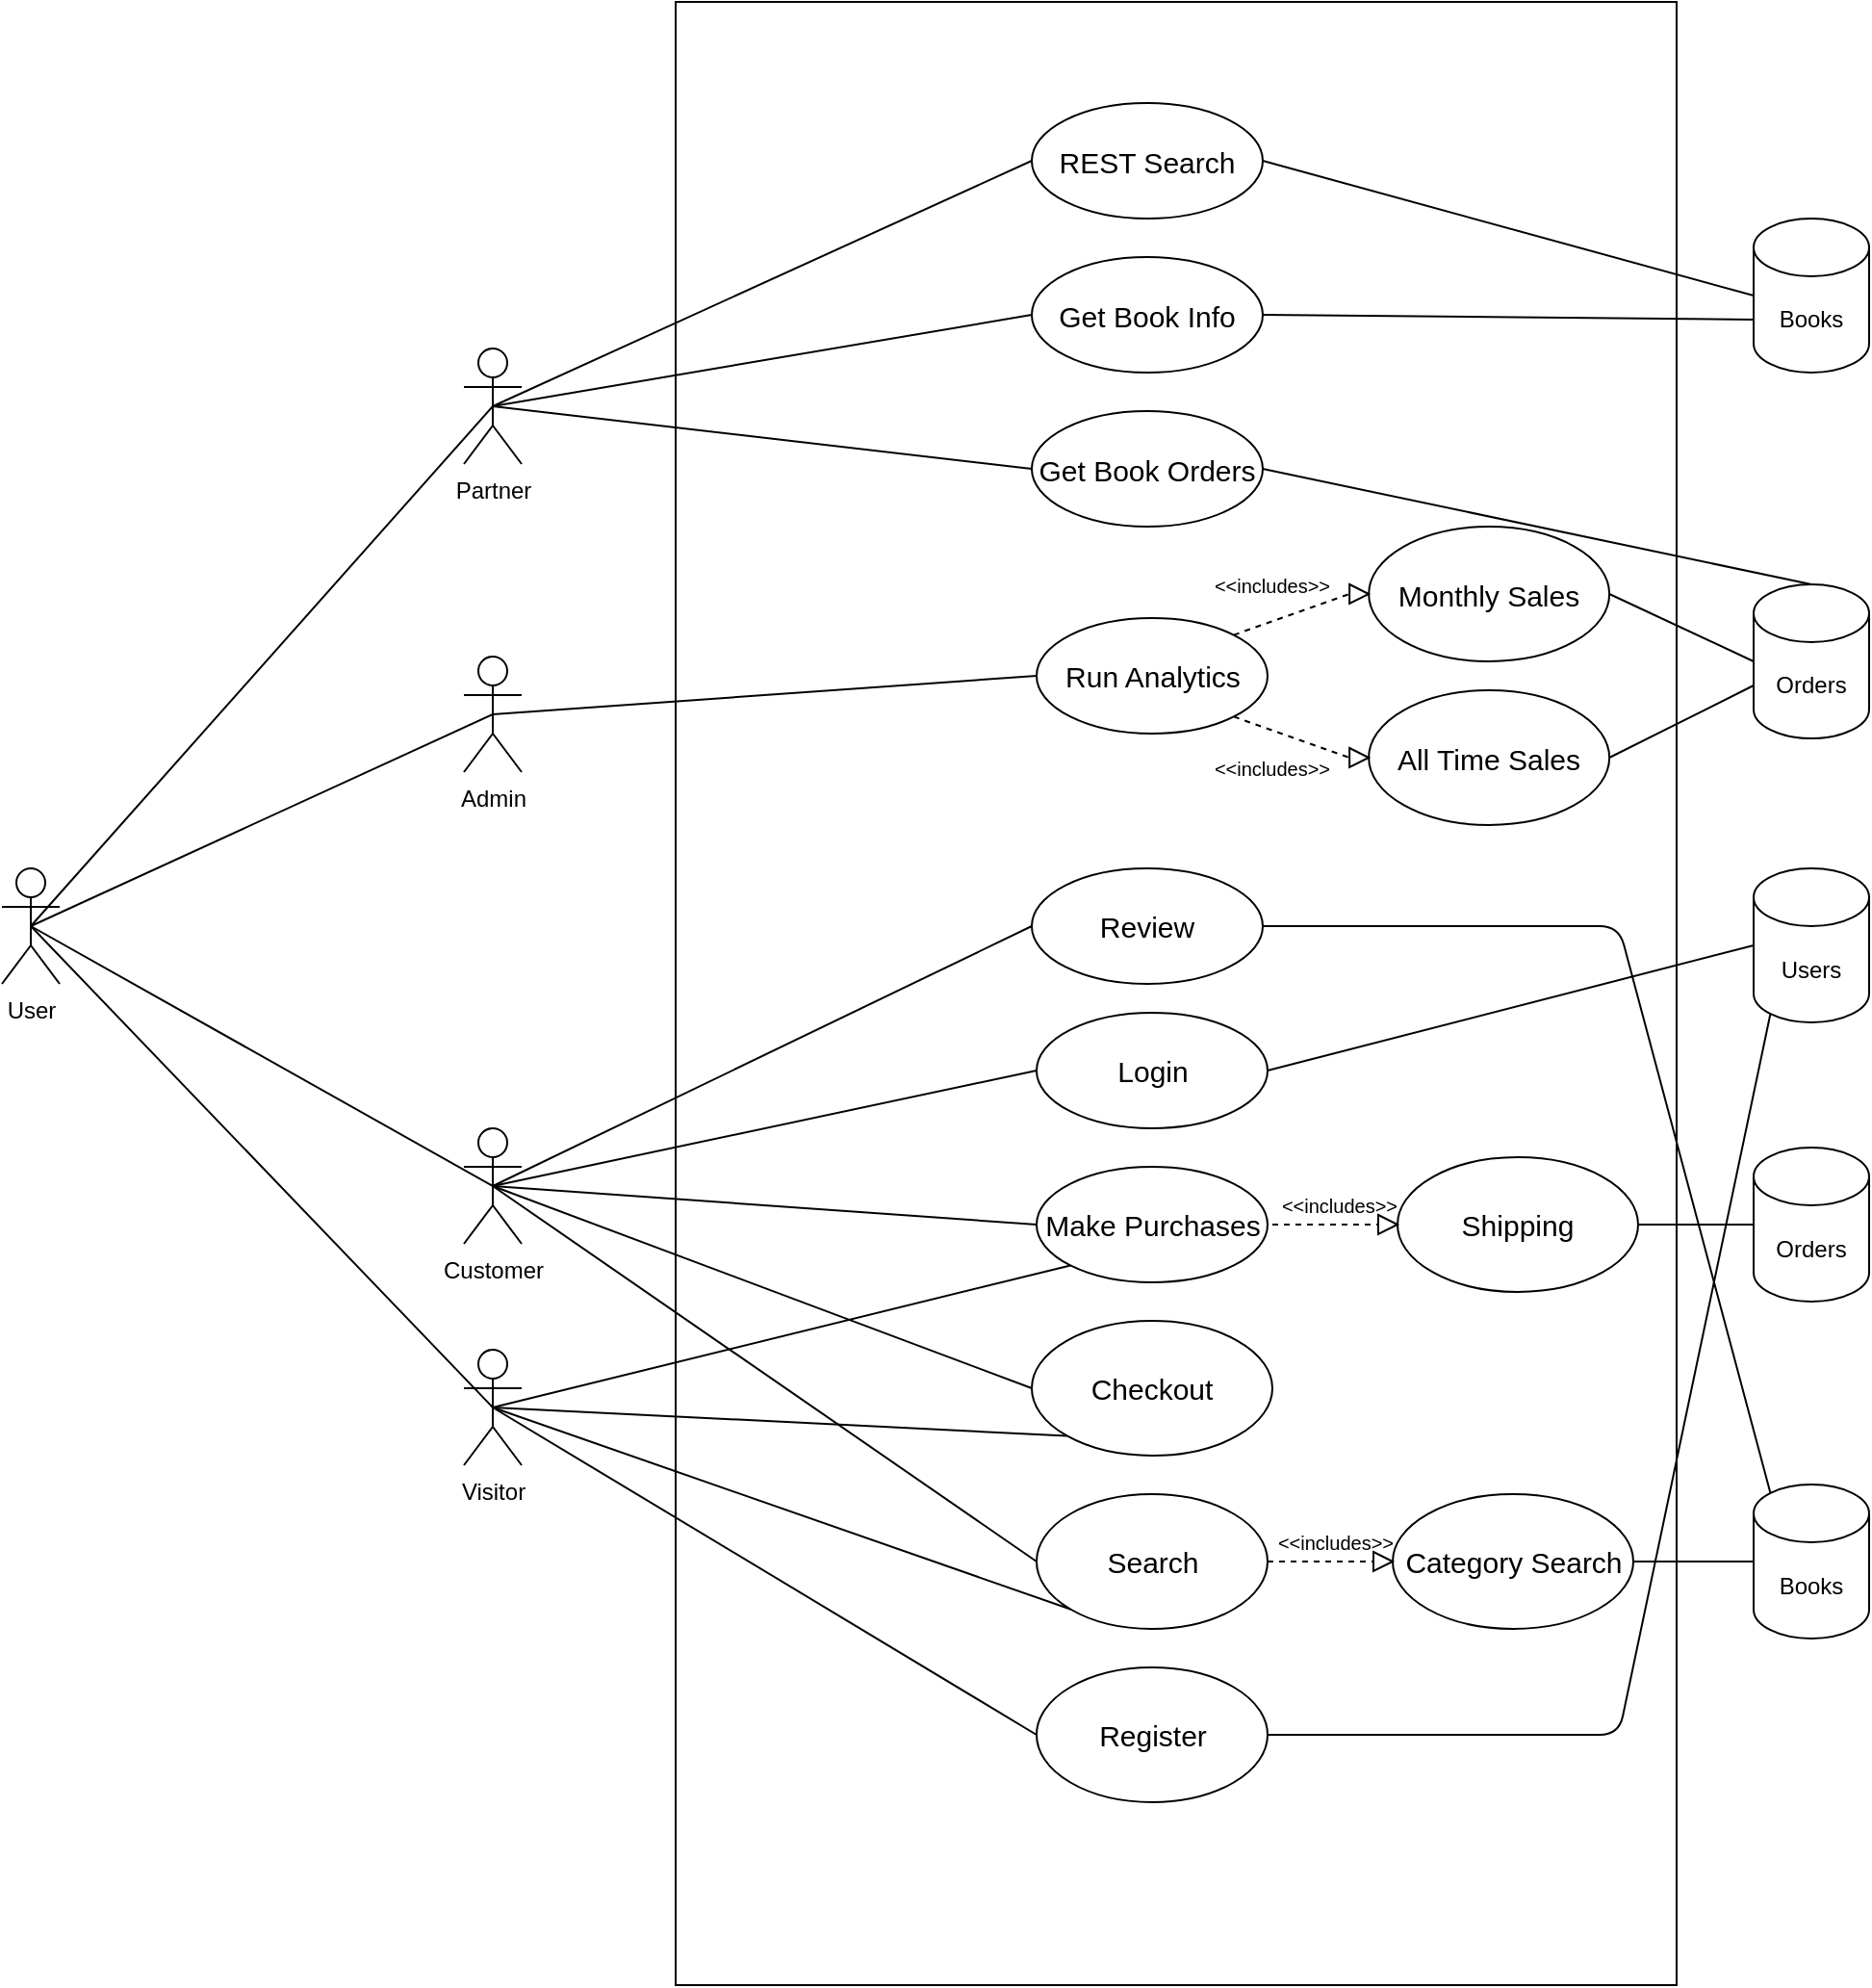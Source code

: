 <mxfile version="13.10.9" type="device" pages="3"><diagram id="hiiZ0QTWzfCPJLMqdbz4" name="Use Cases"><mxGraphModel dx="2071" dy="682" grid="1" gridSize="10" guides="1" tooltips="1" connect="1" arrows="1" fold="1" page="1" pageScale="1" pageWidth="850" pageHeight="1100" math="0" shadow="0"><root><mxCell id="0"/><mxCell id="1" parent="0"/><mxCell id="dsct4X7o3mv11KMmZfuV-2" value="" style="rounded=0;whiteSpace=wrap;html=1;" parent="1" vertex="1"><mxGeometry x="200" y="40" width="520" height="1030" as="geometry"/></mxCell><mxCell id="dsct4X7o3mv11KMmZfuV-3" value="&lt;font style=&quot;font-size: 15px&quot;&gt;Make Purchases&lt;/font&gt;" style="ellipse;whiteSpace=wrap;html=1;" parent="1" vertex="1"><mxGeometry x="387.5" y="645" width="120" height="60" as="geometry"/></mxCell><mxCell id="dsct4X7o3mv11KMmZfuV-4" value="&lt;font style=&quot;font-size: 15px&quot;&gt;Checkout&lt;br&gt;&lt;/font&gt;" style="ellipse;whiteSpace=wrap;html=1;" parent="1" vertex="1"><mxGeometry x="385" y="725" width="125" height="70" as="geometry"/></mxCell><mxCell id="dsct4X7o3mv11KMmZfuV-5" value="&lt;font style=&quot;font-size: 15px&quot;&gt;Search&lt;/font&gt;" style="ellipse;whiteSpace=wrap;html=1;" parent="1" vertex="1"><mxGeometry x="387.5" y="815" width="120" height="70" as="geometry"/></mxCell><mxCell id="dsct4X7o3mv11KMmZfuV-13" value="Customer&lt;br&gt;" style="shape=umlActor;verticalLabelPosition=bottom;verticalAlign=top;html=1;outlineConnect=0;" parent="1" vertex="1"><mxGeometry x="90" y="625" width="30" height="60" as="geometry"/></mxCell><mxCell id="dsct4X7o3mv11KMmZfuV-31" value="" style="endArrow=none;dashed=1;html=1;entryX=0;entryY=0.5;entryDx=0;entryDy=0;exitX=1;exitY=0.5;exitDx=0;exitDy=0;" parent="1" edge="1"><mxGeometry width="50" height="50" relative="1" as="geometry"><mxPoint x="575" y="760" as="sourcePoint"/><mxPoint x="575.0" y="760" as="targetPoint"/></mxGeometry></mxCell><mxCell id="dsct4X7o3mv11KMmZfuV-140" value="Visitor&lt;br&gt;" style="shape=umlActor;verticalLabelPosition=bottom;verticalAlign=top;html=1;outlineConnect=0;" parent="1" vertex="1"><mxGeometry x="90" y="740" width="30" height="60" as="geometry"/></mxCell><mxCell id="dsct4X7o3mv11KMmZfuV-143" value="User" style="shape=umlActor;verticalLabelPosition=bottom;verticalAlign=top;html=1;outlineConnect=0;" parent="1" vertex="1"><mxGeometry x="-150" y="490" width="30" height="60" as="geometry"/></mxCell><mxCell id="dsct4X7o3mv11KMmZfuV-144" value="&lt;font style=&quot;font-size: 15px&quot;&gt;Login&lt;/font&gt;" style="ellipse;whiteSpace=wrap;html=1;" parent="1" vertex="1"><mxGeometry x="387.5" y="565" width="120" height="60" as="geometry"/></mxCell><mxCell id="dsct4X7o3mv11KMmZfuV-152" value="" style="endArrow=none;html=1;exitX=0.5;exitY=0.5;exitDx=0;exitDy=0;exitPerimeter=0;entryX=0;entryY=0.5;entryDx=0;entryDy=0;" parent="1" source="dsct4X7o3mv11KMmZfuV-13" target="dsct4X7o3mv11KMmZfuV-144" edge="1"><mxGeometry width="50" height="50" relative="1" as="geometry"><mxPoint x="430" y="590" as="sourcePoint"/><mxPoint x="480" y="540" as="targetPoint"/></mxGeometry></mxCell><mxCell id="dsct4X7o3mv11KMmZfuV-153" value="" style="endArrow=none;html=1;exitX=0.5;exitY=0.5;exitDx=0;exitDy=0;exitPerimeter=0;entryX=0;entryY=0.5;entryDx=0;entryDy=0;" parent="1" source="dsct4X7o3mv11KMmZfuV-13" target="dsct4X7o3mv11KMmZfuV-3" edge="1"><mxGeometry width="50" height="50" relative="1" as="geometry"><mxPoint x="430" y="590" as="sourcePoint"/><mxPoint x="480" y="540" as="targetPoint"/></mxGeometry></mxCell><mxCell id="dsct4X7o3mv11KMmZfuV-154" value="" style="endArrow=none;html=1;exitX=0.5;exitY=0.5;exitDx=0;exitDy=0;exitPerimeter=0;entryX=0;entryY=0.5;entryDx=0;entryDy=0;" parent="1" source="dsct4X7o3mv11KMmZfuV-13" target="dsct4X7o3mv11KMmZfuV-4" edge="1"><mxGeometry width="50" height="50" relative="1" as="geometry"><mxPoint x="430" y="590" as="sourcePoint"/><mxPoint x="480" y="540" as="targetPoint"/></mxGeometry></mxCell><mxCell id="dsct4X7o3mv11KMmZfuV-155" value="" style="endArrow=none;html=1;exitX=0.5;exitY=0.5;exitDx=0;exitDy=0;exitPerimeter=0;entryX=0;entryY=0.5;entryDx=0;entryDy=0;" parent="1" source="dsct4X7o3mv11KMmZfuV-13" target="dsct4X7o3mv11KMmZfuV-5" edge="1"><mxGeometry width="50" height="50" relative="1" as="geometry"><mxPoint x="430" y="590" as="sourcePoint"/><mxPoint x="480" y="540" as="targetPoint"/></mxGeometry></mxCell><mxCell id="dsct4X7o3mv11KMmZfuV-156" value="&lt;font style=&quot;font-size: 15px&quot;&gt;Register&lt;/font&gt;" style="ellipse;whiteSpace=wrap;html=1;" parent="1" vertex="1"><mxGeometry x="387.5" y="905" width="120" height="70" as="geometry"/></mxCell><mxCell id="dsct4X7o3mv11KMmZfuV-157" value="" style="endArrow=none;html=1;exitX=0.5;exitY=0.5;exitDx=0;exitDy=0;exitPerimeter=0;entryX=0;entryY=0.5;entryDx=0;entryDy=0;" parent="1" source="dsct4X7o3mv11KMmZfuV-140" target="dsct4X7o3mv11KMmZfuV-156" edge="1"><mxGeometry width="50" height="50" relative="1" as="geometry"><mxPoint x="430" y="760" as="sourcePoint"/><mxPoint x="480" y="710" as="targetPoint"/></mxGeometry></mxCell><mxCell id="dsct4X7o3mv11KMmZfuV-158" value="" style="endArrow=none;html=1;exitX=0.5;exitY=0.5;exitDx=0;exitDy=0;exitPerimeter=0;entryX=0;entryY=1;entryDx=0;entryDy=0;" parent="1" source="dsct4X7o3mv11KMmZfuV-140" target="dsct4X7o3mv11KMmZfuV-5" edge="1"><mxGeometry width="50" height="50" relative="1" as="geometry"><mxPoint x="115" y="665" as="sourcePoint"/><mxPoint x="380" y="740" as="targetPoint"/></mxGeometry></mxCell><mxCell id="dsct4X7o3mv11KMmZfuV-161" value="" style="endArrow=none;html=1;exitX=0.5;exitY=0.5;exitDx=0;exitDy=0;exitPerimeter=0;entryX=0;entryY=1;entryDx=0;entryDy=0;" parent="1" source="dsct4X7o3mv11KMmZfuV-140" target="dsct4X7o3mv11KMmZfuV-3" edge="1"><mxGeometry width="50" height="50" relative="1" as="geometry"><mxPoint x="115" y="665" as="sourcePoint"/><mxPoint x="392.5" y="570" as="targetPoint"/></mxGeometry></mxCell><mxCell id="dsct4X7o3mv11KMmZfuV-162" value="" style="endArrow=none;html=1;exitX=0.5;exitY=0.5;exitDx=0;exitDy=0;exitPerimeter=0;entryX=0;entryY=1;entryDx=0;entryDy=0;" parent="1" source="dsct4X7o3mv11KMmZfuV-140" target="dsct4X7o3mv11KMmZfuV-4" edge="1"><mxGeometry width="50" height="50" relative="1" as="geometry"><mxPoint x="115" y="665" as="sourcePoint"/><mxPoint x="390" y="655" as="targetPoint"/></mxGeometry></mxCell><mxCell id="dsct4X7o3mv11KMmZfuV-163" value="&lt;font style=&quot;font-size: 15px&quot;&gt;Review&lt;/font&gt;" style="ellipse;whiteSpace=wrap;html=1;" parent="1" vertex="1"><mxGeometry x="385" y="490" width="120" height="60" as="geometry"/></mxCell><mxCell id="dsct4X7o3mv11KMmZfuV-164" value="" style="endArrow=none;html=1;exitX=0.5;exitY=0.5;exitDx=0;exitDy=0;exitPerimeter=0;entryX=0;entryY=0.5;entryDx=0;entryDy=0;" parent="1" source="dsct4X7o3mv11KMmZfuV-13" target="dsct4X7o3mv11KMmZfuV-163" edge="1"><mxGeometry width="50" height="50" relative="1" as="geometry"><mxPoint x="115" y="665" as="sourcePoint"/><mxPoint x="397.5" y="605" as="targetPoint"/></mxGeometry></mxCell><mxCell id="dsct4X7o3mv11KMmZfuV-170" value="&lt;font style=&quot;font-size: 15px&quot;&gt;Category Search&lt;br&gt;&lt;/font&gt;" style="ellipse;whiteSpace=wrap;html=1;" parent="1" vertex="1"><mxGeometry x="572.5" y="815" width="125" height="70" as="geometry"/></mxCell><mxCell id="dsct4X7o3mv11KMmZfuV-171" value="" style="endArrow=none;dashed=1;html=1;entryX=0;entryY=0.5;entryDx=0;entryDy=0;exitX=1;exitY=0.5;exitDx=0;exitDy=0;" parent="1" source="dsct4X7o3mv11KMmZfuV-172" target="dsct4X7o3mv11KMmZfuV-170" edge="1"><mxGeometry width="50" height="50" relative="1" as="geometry"><mxPoint x="507.5" y="855" as="sourcePoint"/><mxPoint x="557.5" y="805" as="targetPoint"/></mxGeometry></mxCell><mxCell id="dsct4X7o3mv11KMmZfuV-172" value="" style="triangle;whiteSpace=wrap;html=1;rotation=0;" parent="1" vertex="1"><mxGeometry x="562.5" y="845" width="10" height="10" as="geometry"/></mxCell><mxCell id="dsct4X7o3mv11KMmZfuV-173" value="" style="endArrow=none;dashed=1;html=1;entryX=0;entryY=0.5;entryDx=0;entryDy=0;exitX=1;exitY=0.5;exitDx=0;exitDy=0;" parent="1" target="dsct4X7o3mv11KMmZfuV-172" edge="1"><mxGeometry width="50" height="50" relative="1" as="geometry"><mxPoint x="507.5" y="850" as="sourcePoint"/><mxPoint x="572.5" y="850" as="targetPoint"/></mxGeometry></mxCell><mxCell id="dsct4X7o3mv11KMmZfuV-174" value="&lt;font style=&quot;font-size: 10px&quot;&gt;&amp;lt;&amp;lt;includes&amp;gt;&amp;gt;&lt;/font&gt;" style="text;html=1;strokeColor=none;fillColor=none;align=center;verticalAlign=middle;whiteSpace=wrap;rounded=0;" parent="1" vertex="1"><mxGeometry x="522.5" y="830" width="40" height="20" as="geometry"/></mxCell><mxCell id="dsct4X7o3mv11KMmZfuV-178" value="&lt;font style=&quot;font-size: 15px&quot;&gt;Shipping&lt;br&gt;&lt;/font&gt;" style="ellipse;whiteSpace=wrap;html=1;" parent="1" vertex="1"><mxGeometry x="575" y="640" width="125" height="70" as="geometry"/></mxCell><mxCell id="dsct4X7o3mv11KMmZfuV-179" value="" style="endArrow=none;dashed=1;html=1;entryX=0;entryY=0.5;entryDx=0;entryDy=0;exitX=1;exitY=0.5;exitDx=0;exitDy=0;" parent="1" source="dsct4X7o3mv11KMmZfuV-180" target="dsct4X7o3mv11KMmZfuV-178" edge="1"><mxGeometry width="50" height="50" relative="1" as="geometry"><mxPoint x="510" y="680" as="sourcePoint"/><mxPoint x="560" y="630" as="targetPoint"/></mxGeometry></mxCell><mxCell id="dsct4X7o3mv11KMmZfuV-180" value="" style="triangle;whiteSpace=wrap;html=1;rotation=0;" parent="1" vertex="1"><mxGeometry x="565" y="670" width="10" height="10" as="geometry"/></mxCell><mxCell id="dsct4X7o3mv11KMmZfuV-181" value="" style="endArrow=none;dashed=1;html=1;entryX=0;entryY=0.5;entryDx=0;entryDy=0;exitX=1;exitY=0.5;exitDx=0;exitDy=0;" parent="1" target="dsct4X7o3mv11KMmZfuV-180" edge="1"><mxGeometry width="50" height="50" relative="1" as="geometry"><mxPoint x="510.0" y="675" as="sourcePoint"/><mxPoint x="575" y="675" as="targetPoint"/></mxGeometry></mxCell><mxCell id="dsct4X7o3mv11KMmZfuV-182" value="&lt;font style=&quot;font-size: 10px&quot;&gt;&amp;lt;&amp;lt;includes&amp;gt;&amp;gt;&lt;/font&gt;" style="text;html=1;strokeColor=none;fillColor=none;align=center;verticalAlign=middle;whiteSpace=wrap;rounded=0;" parent="1" vertex="1"><mxGeometry x="525" y="655" width="40" height="20" as="geometry"/></mxCell><mxCell id="dsct4X7o3mv11KMmZfuV-183" value="Books" style="shape=cylinder3;whiteSpace=wrap;html=1;boundedLbl=1;backgroundOutline=1;size=15;" parent="1" vertex="1"><mxGeometry x="760" y="810" width="60" height="80" as="geometry"/></mxCell><mxCell id="dsct4X7o3mv11KMmZfuV-184" value="Orders" style="shape=cylinder3;whiteSpace=wrap;html=1;boundedLbl=1;backgroundOutline=1;size=15;" parent="1" vertex="1"><mxGeometry x="760" y="635" width="60" height="80" as="geometry"/></mxCell><mxCell id="dsct4X7o3mv11KMmZfuV-186" value="" style="endArrow=none;html=1;exitX=1;exitY=0.5;exitDx=0;exitDy=0;entryX=0;entryY=0.5;entryDx=0;entryDy=0;entryPerimeter=0;" parent="1" source="dsct4X7o3mv11KMmZfuV-170" target="dsct4X7o3mv11KMmZfuV-183" edge="1"><mxGeometry width="50" height="50" relative="1" as="geometry"><mxPoint x="350" y="700" as="sourcePoint"/><mxPoint x="400" y="650" as="targetPoint"/></mxGeometry></mxCell><mxCell id="dsct4X7o3mv11KMmZfuV-187" value="" style="endArrow=none;html=1;exitX=1;exitY=0.5;exitDx=0;exitDy=0;entryX=0;entryY=0.5;entryDx=0;entryDy=0;entryPerimeter=0;" parent="1" source="dsct4X7o3mv11KMmZfuV-178" target="dsct4X7o3mv11KMmZfuV-184" edge="1"><mxGeometry width="50" height="50" relative="1" as="geometry"><mxPoint x="707.5" y="860" as="sourcePoint"/><mxPoint x="770" y="860" as="targetPoint"/></mxGeometry></mxCell><mxCell id="dsct4X7o3mv11KMmZfuV-188" value="Users" style="shape=cylinder3;whiteSpace=wrap;html=1;boundedLbl=1;backgroundOutline=1;size=15;" parent="1" vertex="1"><mxGeometry x="760" y="490" width="60" height="80" as="geometry"/></mxCell><mxCell id="dsct4X7o3mv11KMmZfuV-189" value="" style="endArrow=none;html=1;exitX=1;exitY=0.5;exitDx=0;exitDy=0;entryX=0;entryY=0.5;entryDx=0;entryDy=0;entryPerimeter=0;" parent="1" source="dsct4X7o3mv11KMmZfuV-144" target="dsct4X7o3mv11KMmZfuV-188" edge="1"><mxGeometry width="50" height="50" relative="1" as="geometry"><mxPoint x="350" y="700" as="sourcePoint"/><mxPoint x="400" y="650" as="targetPoint"/></mxGeometry></mxCell><mxCell id="dsct4X7o3mv11KMmZfuV-190" value="" style="endArrow=none;html=1;exitX=1;exitY=0.5;exitDx=0;exitDy=0;entryX=0.145;entryY=1;entryDx=0;entryDy=-4.35;entryPerimeter=0;" parent="1" source="dsct4X7o3mv11KMmZfuV-156" target="dsct4X7o3mv11KMmZfuV-188" edge="1"><mxGeometry width="50" height="50" relative="1" as="geometry"><mxPoint x="350" y="820" as="sourcePoint"/><mxPoint x="400" y="770" as="targetPoint"/><Array as="points"><mxPoint x="690" y="940"/></Array></mxGeometry></mxCell><mxCell id="dsct4X7o3mv11KMmZfuV-191" value="" style="endArrow=none;html=1;exitX=1;exitY=0.5;exitDx=0;exitDy=0;entryX=0.145;entryY=0;entryDx=0;entryDy=4.35;entryPerimeter=0;" parent="1" source="dsct4X7o3mv11KMmZfuV-163" target="dsct4X7o3mv11KMmZfuV-183" edge="1"><mxGeometry width="50" height="50" relative="1" as="geometry"><mxPoint x="350" y="820" as="sourcePoint"/><mxPoint x="400" y="770" as="targetPoint"/><Array as="points"><mxPoint x="690" y="520"/></Array></mxGeometry></mxCell><mxCell id="dsct4X7o3mv11KMmZfuV-192" value="Admin" style="shape=umlActor;verticalLabelPosition=bottom;verticalAlign=top;html=1;outlineConnect=0;" parent="1" vertex="1"><mxGeometry x="90" y="380" width="30" height="60" as="geometry"/></mxCell><mxCell id="dsct4X7o3mv11KMmZfuV-193" value="&lt;font style=&quot;font-size: 15px&quot;&gt;Run Analytics&lt;/font&gt;" style="ellipse;whiteSpace=wrap;html=1;" parent="1" vertex="1"><mxGeometry x="387.5" y="360" width="120" height="60" as="geometry"/></mxCell><mxCell id="dsct4X7o3mv11KMmZfuV-195" value="&lt;font style=&quot;font-size: 15px&quot;&gt;All Time Sales&lt;br&gt;&lt;/font&gt;" style="ellipse;whiteSpace=wrap;html=1;" parent="1" vertex="1"><mxGeometry x="560.07" y="397.5" width="125" height="70" as="geometry"/></mxCell><mxCell id="dsct4X7o3mv11KMmZfuV-196" value="" style="endArrow=none;dashed=1;html=1;entryX=0;entryY=0.5;entryDx=0;entryDy=0;exitX=1;exitY=0.5;exitDx=0;exitDy=0;" parent="1" source="dsct4X7o3mv11KMmZfuV-197" target="dsct4X7o3mv11KMmZfuV-195" edge="1"><mxGeometry width="50" height="50" relative="1" as="geometry"><mxPoint x="495.07" y="437.5" as="sourcePoint"/><mxPoint x="545.07" y="387.5" as="targetPoint"/></mxGeometry></mxCell><mxCell id="dsct4X7o3mv11KMmZfuV-197" value="" style="triangle;whiteSpace=wrap;html=1;rotation=0;" parent="1" vertex="1"><mxGeometry x="550.07" y="427.5" width="10" height="10" as="geometry"/></mxCell><mxCell id="dsct4X7o3mv11KMmZfuV-198" value="" style="endArrow=none;dashed=1;html=1;entryX=0;entryY=0.5;entryDx=0;entryDy=0;exitX=1;exitY=1;exitDx=0;exitDy=0;" parent="1" source="dsct4X7o3mv11KMmZfuV-193" target="dsct4X7o3mv11KMmZfuV-197" edge="1"><mxGeometry width="50" height="50" relative="1" as="geometry"><mxPoint x="497.57" y="432.5" as="sourcePoint"/><mxPoint x="560.07" y="432.5" as="targetPoint"/></mxGeometry></mxCell><mxCell id="dsct4X7o3mv11KMmZfuV-199" value="&lt;font style=&quot;font-size: 10px&quot;&gt;&amp;lt;&amp;lt;includes&amp;gt;&amp;gt;&lt;/font&gt;" style="text;html=1;strokeColor=none;fillColor=none;align=center;verticalAlign=middle;whiteSpace=wrap;rounded=0;" parent="1" vertex="1"><mxGeometry x="490" y="427.5" width="40" height="20" as="geometry"/></mxCell><mxCell id="dsct4X7o3mv11KMmZfuV-200" value="&lt;font style=&quot;font-size: 15px&quot;&gt;Monthly Sales&lt;br&gt;&lt;/font&gt;" style="ellipse;whiteSpace=wrap;html=1;" parent="1" vertex="1"><mxGeometry x="560.07" y="312.5" width="125" height="70" as="geometry"/></mxCell><mxCell id="dsct4X7o3mv11KMmZfuV-201" value="" style="endArrow=none;dashed=1;html=1;entryX=0;entryY=0.5;entryDx=0;entryDy=0;exitX=1;exitY=0.5;exitDx=0;exitDy=0;" parent="1" source="dsct4X7o3mv11KMmZfuV-202" target="dsct4X7o3mv11KMmZfuV-200" edge="1"><mxGeometry width="50" height="50" relative="1" as="geometry"><mxPoint x="495.07" y="352.5" as="sourcePoint"/><mxPoint x="545.07" y="302.5" as="targetPoint"/></mxGeometry></mxCell><mxCell id="dsct4X7o3mv11KMmZfuV-202" value="" style="triangle;whiteSpace=wrap;html=1;rotation=0;" parent="1" vertex="1"><mxGeometry x="550.07" y="342.5" width="10" height="10" as="geometry"/></mxCell><mxCell id="dsct4X7o3mv11KMmZfuV-203" value="" style="endArrow=none;dashed=1;html=1;entryX=0;entryY=0.5;entryDx=0;entryDy=0;exitX=1;exitY=0;exitDx=0;exitDy=0;" parent="1" source="dsct4X7o3mv11KMmZfuV-193" target="dsct4X7o3mv11KMmZfuV-202" edge="1"><mxGeometry width="50" height="50" relative="1" as="geometry"><mxPoint x="479.996" y="411.287" as="sourcePoint"/><mxPoint x="560.07" y="347.5" as="targetPoint"/></mxGeometry></mxCell><mxCell id="dsct4X7o3mv11KMmZfuV-204" value="&lt;font style=&quot;font-size: 10px&quot;&gt;&amp;lt;&amp;lt;includes&amp;gt;&amp;gt;&lt;/font&gt;" style="text;html=1;strokeColor=none;fillColor=none;align=center;verticalAlign=middle;whiteSpace=wrap;rounded=0;" parent="1" vertex="1"><mxGeometry x="490" y="332.5" width="40" height="20" as="geometry"/></mxCell><mxCell id="dsct4X7o3mv11KMmZfuV-205" value="Orders" style="shape=cylinder3;whiteSpace=wrap;html=1;boundedLbl=1;backgroundOutline=1;size=15;" parent="1" vertex="1"><mxGeometry x="760" y="342.5" width="60" height="80" as="geometry"/></mxCell><mxCell id="dsct4X7o3mv11KMmZfuV-206" value="" style="endArrow=none;html=1;exitX=1;exitY=0.5;exitDx=0;exitDy=0;entryX=0;entryY=0.5;entryDx=0;entryDy=0;entryPerimeter=0;" parent="1" source="dsct4X7o3mv11KMmZfuV-200" target="dsct4X7o3mv11KMmZfuV-205" edge="1"><mxGeometry width="50" height="50" relative="1" as="geometry"><mxPoint x="450" y="420" as="sourcePoint"/><mxPoint x="500" y="370" as="targetPoint"/></mxGeometry></mxCell><mxCell id="dsct4X7o3mv11KMmZfuV-207" value="" style="endArrow=none;html=1;exitX=1;exitY=0.5;exitDx=0;exitDy=0;entryX=0;entryY=0;entryDx=0;entryDy=52.5;entryPerimeter=0;" parent="1" source="dsct4X7o3mv11KMmZfuV-195" target="dsct4X7o3mv11KMmZfuV-205" edge="1"><mxGeometry width="50" height="50" relative="1" as="geometry"><mxPoint x="450" y="420" as="sourcePoint"/><mxPoint x="500" y="370" as="targetPoint"/></mxGeometry></mxCell><mxCell id="dsct4X7o3mv11KMmZfuV-208" value="" style="endArrow=none;html=1;exitX=0.5;exitY=0.5;exitDx=0;exitDy=0;exitPerimeter=0;entryX=0;entryY=0.5;entryDx=0;entryDy=0;" parent="1" source="dsct4X7o3mv11KMmZfuV-192" target="dsct4X7o3mv11KMmZfuV-193" edge="1"><mxGeometry width="50" height="50" relative="1" as="geometry"><mxPoint x="450" y="420" as="sourcePoint"/><mxPoint x="500" y="370" as="targetPoint"/></mxGeometry></mxCell><mxCell id="dsct4X7o3mv11KMmZfuV-209" value="Partner" style="shape=umlActor;verticalLabelPosition=bottom;verticalAlign=top;html=1;outlineConnect=0;" parent="1" vertex="1"><mxGeometry x="90" y="220" width="30" height="60" as="geometry"/></mxCell><mxCell id="dsct4X7o3mv11KMmZfuV-211" value="&lt;span style=&quot;font-size: 15px&quot;&gt;Get Book Orders&lt;/span&gt;" style="ellipse;whiteSpace=wrap;html=1;" parent="1" vertex="1"><mxGeometry x="385" y="252.5" width="120" height="60" as="geometry"/></mxCell><mxCell id="dsct4X7o3mv11KMmZfuV-212" value="&lt;span style=&quot;font-size: 15px&quot;&gt;Get Book Info&lt;/span&gt;" style="ellipse;whiteSpace=wrap;html=1;" parent="1" vertex="1"><mxGeometry x="385" y="172.5" width="120" height="60" as="geometry"/></mxCell><mxCell id="dsct4X7o3mv11KMmZfuV-213" value="&lt;span style=&quot;font-size: 15px&quot;&gt;REST Search&lt;/span&gt;" style="ellipse;whiteSpace=wrap;html=1;" parent="1" vertex="1"><mxGeometry x="385" y="92.5" width="120" height="60" as="geometry"/></mxCell><mxCell id="dsct4X7o3mv11KMmZfuV-214" value="" style="endArrow=none;html=1;exitX=0.5;exitY=0.5;exitDx=0;exitDy=0;exitPerimeter=0;entryX=0;entryY=0.5;entryDx=0;entryDy=0;" parent="1" source="dsct4X7o3mv11KMmZfuV-209" target="dsct4X7o3mv11KMmZfuV-211" edge="1"><mxGeometry width="50" height="50" relative="1" as="geometry"><mxPoint x="400" y="230" as="sourcePoint"/><mxPoint x="450" y="180" as="targetPoint"/></mxGeometry></mxCell><mxCell id="dsct4X7o3mv11KMmZfuV-215" value="" style="endArrow=none;html=1;exitX=0.5;exitY=0.5;exitDx=0;exitDy=0;exitPerimeter=0;entryX=0;entryY=0.5;entryDx=0;entryDy=0;" parent="1" source="dsct4X7o3mv11KMmZfuV-209" target="dsct4X7o3mv11KMmZfuV-212" edge="1"><mxGeometry width="50" height="50" relative="1" as="geometry"><mxPoint x="230" y="300" as="sourcePoint"/><mxPoint x="280" y="250" as="targetPoint"/></mxGeometry></mxCell><mxCell id="dsct4X7o3mv11KMmZfuV-216" value="" style="endArrow=none;html=1;exitX=0.5;exitY=0.5;exitDx=0;exitDy=0;exitPerimeter=0;entryX=0;entryY=0.5;entryDx=0;entryDy=0;" parent="1" source="dsct4X7o3mv11KMmZfuV-209" target="dsct4X7o3mv11KMmZfuV-213" edge="1"><mxGeometry width="50" height="50" relative="1" as="geometry"><mxPoint x="400" y="230" as="sourcePoint"/><mxPoint x="450" y="180" as="targetPoint"/></mxGeometry></mxCell><mxCell id="dsct4X7o3mv11KMmZfuV-217" value="Books&lt;br&gt;" style="shape=cylinder3;whiteSpace=wrap;html=1;boundedLbl=1;backgroundOutline=1;size=15;" parent="1" vertex="1"><mxGeometry x="760" y="152.5" width="60" height="80" as="geometry"/></mxCell><mxCell id="dsct4X7o3mv11KMmZfuV-218" value="" style="endArrow=none;html=1;exitX=1;exitY=0.5;exitDx=0;exitDy=0;entryX=0.5;entryY=0;entryDx=0;entryDy=0;entryPerimeter=0;" parent="1" source="dsct4X7o3mv11KMmZfuV-211" target="dsct4X7o3mv11KMmZfuV-205" edge="1"><mxGeometry width="50" height="50" relative="1" as="geometry"><mxPoint x="400" y="310" as="sourcePoint"/><mxPoint x="450" y="260" as="targetPoint"/></mxGeometry></mxCell><mxCell id="dsct4X7o3mv11KMmZfuV-219" value="" style="endArrow=none;html=1;exitX=1;exitY=0.5;exitDx=0;exitDy=0;entryX=0;entryY=0.5;entryDx=0;entryDy=0;entryPerimeter=0;" parent="1" source="dsct4X7o3mv11KMmZfuV-213" target="dsct4X7o3mv11KMmZfuV-217" edge="1"><mxGeometry width="50" height="50" relative="1" as="geometry"><mxPoint x="400" y="310" as="sourcePoint"/><mxPoint x="450" y="260" as="targetPoint"/></mxGeometry></mxCell><mxCell id="dsct4X7o3mv11KMmZfuV-220" value="" style="endArrow=none;html=1;exitX=1;exitY=0.5;exitDx=0;exitDy=0;entryX=0;entryY=0;entryDx=0;entryDy=52.5;entryPerimeter=0;" parent="1" source="dsct4X7o3mv11KMmZfuV-212" target="dsct4X7o3mv11KMmZfuV-217" edge="1"><mxGeometry width="50" height="50" relative="1" as="geometry"><mxPoint x="400" y="310" as="sourcePoint"/><mxPoint x="450" y="260" as="targetPoint"/></mxGeometry></mxCell><mxCell id="9kFOkRXUuV-1yjhQxril-1" value="" style="endArrow=none;html=1;exitX=0.5;exitY=0.5;exitDx=0;exitDy=0;exitPerimeter=0;entryX=0.5;entryY=0.5;entryDx=0;entryDy=0;entryPerimeter=0;" edge="1" parent="1" source="dsct4X7o3mv11KMmZfuV-143" target="dsct4X7o3mv11KMmZfuV-192"><mxGeometry width="50" height="50" relative="1" as="geometry"><mxPoint x="400" y="520" as="sourcePoint"/><mxPoint x="450" y="470" as="targetPoint"/></mxGeometry></mxCell><mxCell id="9kFOkRXUuV-1yjhQxril-2" value="" style="endArrow=none;html=1;exitX=0.5;exitY=0.5;exitDx=0;exitDy=0;exitPerimeter=0;entryX=0.5;entryY=0.5;entryDx=0;entryDy=0;entryPerimeter=0;" edge="1" parent="1" source="dsct4X7o3mv11KMmZfuV-143" target="dsct4X7o3mv11KMmZfuV-209"><mxGeometry width="50" height="50" relative="1" as="geometry"><mxPoint x="25" y="520" as="sourcePoint"/><mxPoint x="115" y="420" as="targetPoint"/></mxGeometry></mxCell><mxCell id="9kFOkRXUuV-1yjhQxril-3" value="" style="endArrow=none;html=1;exitX=0.5;exitY=0.5;exitDx=0;exitDy=0;exitPerimeter=0;entryX=0.5;entryY=0.5;entryDx=0;entryDy=0;entryPerimeter=0;" edge="1" parent="1" source="dsct4X7o3mv11KMmZfuV-143" target="dsct4X7o3mv11KMmZfuV-13"><mxGeometry width="50" height="50" relative="1" as="geometry"><mxPoint x="-125" y="530" as="sourcePoint"/><mxPoint x="115" y="420" as="targetPoint"/></mxGeometry></mxCell><mxCell id="9kFOkRXUuV-1yjhQxril-4" value="" style="endArrow=none;html=1;exitX=0.5;exitY=0.5;exitDx=0;exitDy=0;exitPerimeter=0;entryX=0.5;entryY=0.5;entryDx=0;entryDy=0;entryPerimeter=0;" edge="1" parent="1" source="dsct4X7o3mv11KMmZfuV-143" target="dsct4X7o3mv11KMmZfuV-140"><mxGeometry width="50" height="50" relative="1" as="geometry"><mxPoint x="-125" y="530" as="sourcePoint"/><mxPoint x="115" y="665" as="targetPoint"/></mxGeometry></mxCell></root></mxGraphModel></diagram><diagram id="fkrrA2e7PVhwsDmS9Oaz" name="Class Diagram"><mxGraphModel dx="1038" dy="2780" grid="1" gridSize="10" guides="1" tooltips="1" connect="1" arrows="1" fold="1" page="1" pageScale="1" pageWidth="850" pageHeight="1100" math="0" shadow="0"><root><mxCell id="0d2AtkI2Fa5pPV_F3_rY-0"/><mxCell id="0d2AtkI2Fa5pPV_F3_rY-1" parent="0d2AtkI2Fa5pPV_F3_rY-0"/><mxCell id="OcCNyMLh2oMcap_ZFxvY-129" value="CustomerDAO" style="swimlane;fontStyle=1;align=center;verticalAlign=top;childLayout=stackLayout;horizontal=1;startSize=26;horizontalStack=0;resizeParent=1;resizeLast=0;collapsible=1;marginBottom=0;rounded=0;shadow=0;strokeWidth=1;" parent="0d2AtkI2Fa5pPV_F3_rY-1" vertex="1"><mxGeometry x="950" y="-1600" width="200" height="60" as="geometry"><mxRectangle x="230" y="140" width="160" height="26" as="alternateBounds"/></mxGeometry></mxCell><mxCell id="OcCNyMLh2oMcap_ZFxvY-130" value="+ insertCustomer(uid, address_id)" style="text;align=left;verticalAlign=top;spacingLeft=4;spacingRight=4;overflow=hidden;rotatable=0;points=[[0,0.5],[1,0.5]];portConstraint=eastwest;" parent="OcCNyMLh2oMcap_ZFxvY-129" vertex="1"><mxGeometry y="26" width="200" height="26" as="geometry"/></mxCell><mxCell id="OcCNyMLh2oMcap_ZFxvY-134" value="BookDAO" style="swimlane;fontStyle=1;align=center;verticalAlign=top;childLayout=stackLayout;horizontal=1;startSize=26;horizontalStack=0;resizeParent=1;resizeLast=0;collapsible=1;marginBottom=0;rounded=0;shadow=0;strokeWidth=1;" parent="0d2AtkI2Fa5pPV_F3_rY-1" vertex="1"><mxGeometry x="340" y="-1622" width="270" height="178" as="geometry"><mxRectangle x="230" y="140" width="160" height="26" as="alternateBounds"/></mxGeometry></mxCell><mxCell id="OcCNyMLh2oMcap_ZFxvY-135" value="+ retrieveAllBooks(): Set&lt;BookBean&gt;" style="text;align=left;verticalAlign=top;spacingLeft=4;spacingRight=4;overflow=hidden;rotatable=0;points=[[0,0.5],[1,0.5]];portConstraint=eastwest;" parent="OcCNyMLh2oMcap_ZFxvY-134" vertex="1"><mxGeometry y="26" width="270" height="26" as="geometry"/></mxCell><mxCell id="OcCNyMLh2oMcap_ZFxvY-136" value="+ retrieveBookById(Id): BookBean" style="text;align=left;verticalAlign=top;spacingLeft=4;spacingRight=4;overflow=hidden;rotatable=0;points=[[0,0.5],[1,0.5]];portConstraint=eastwest;" parent="OcCNyMLh2oMcap_ZFxvY-134" vertex="1"><mxGeometry y="52" width="270" height="26" as="geometry"/></mxCell><mxCell id="OcCNyMLh2oMcap_ZFxvY-137" value="+ retrieveAllBids(): Set&lt;String&gt;" style="text;align=left;verticalAlign=top;spacingLeft=4;spacingRight=4;overflow=hidden;rotatable=0;points=[[0,0.5],[1,0.5]];portConstraint=eastwest;" parent="OcCNyMLh2oMcap_ZFxvY-134" vertex="1"><mxGeometry y="78" width="270" height="22" as="geometry"/></mxCell><mxCell id="OcCNyMLh2oMcap_ZFxvY-138" value="+ retrieveAllCategories(): Set&lt;String&gt;" style="text;align=left;verticalAlign=top;spacingLeft=4;spacingRight=4;overflow=hidden;rotatable=0;points=[[0,0.5],[1,0.5]];portConstraint=eastwest;" parent="OcCNyMLh2oMcap_ZFxvY-134" vertex="1"><mxGeometry y="100" width="270" height="26" as="geometry"/></mxCell><mxCell id="OcCNyMLh2oMcap_ZFxvY-160" value="+ retrieveBookByCategory(category): BookBean" style="text;align=left;verticalAlign=top;spacingLeft=4;spacingRight=4;overflow=hidden;rotatable=0;points=[[0,0.5],[1,0.5]];portConstraint=eastwest;" parent="OcCNyMLh2oMcap_ZFxvY-134" vertex="1"><mxGeometry y="126" width="270" height="26" as="geometry"/></mxCell><mxCell id="OcCNyMLh2oMcap_ZFxvY-159" value="+ updateReview(score, bid)" style="text;align=left;verticalAlign=top;spacingLeft=4;spacingRight=4;overflow=hidden;rotatable=0;points=[[0,0.5],[1,0.5]];portConstraint=eastwest;" parent="OcCNyMLh2oMcap_ZFxvY-134" vertex="1"><mxGeometry y="152" width="270" height="26" as="geometry"/></mxCell><mxCell id="OcCNyMLh2oMcap_ZFxvY-139" value="AddressDAO" style="swimlane;fontStyle=1;align=center;verticalAlign=top;childLayout=stackLayout;horizontal=1;startSize=26;horizontalStack=0;resizeParent=1;resizeLast=0;collapsible=1;marginBottom=0;rounded=0;shadow=0;strokeWidth=1;" parent="0d2AtkI2Fa5pPV_F3_rY-1" vertex="1"><mxGeometry x="30" y="-1490" width="270" height="150" as="geometry"><mxRectangle x="230" y="140" width="160" height="26" as="alternateBounds"/></mxGeometry></mxCell><mxCell id="OcCNyMLh2oMcap_ZFxvY-140" value="+ retrieveAddressByUid(uid): AddressBean" style="text;align=left;verticalAlign=top;spacingLeft=4;spacingRight=4;overflow=hidden;rotatable=0;points=[[0,0.5],[1,0.5]];portConstraint=eastwest;" parent="OcCNyMLh2oMcap_ZFxvY-139" vertex="1"><mxGeometry y="26" width="270" height="26" as="geometry"/></mxCell><mxCell id="OcCNyMLh2oMcap_ZFxvY-141" value="+ retrieveAddressByAddressInfo(AddressBean)" style="text;align=left;verticalAlign=top;spacingLeft=4;spacingRight=4;overflow=hidden;rotatable=0;points=[[0,0.5],[1,0.5]];portConstraint=eastwest;" parent="OcCNyMLh2oMcap_ZFxvY-139" vertex="1"><mxGeometry y="52" width="270" height="26" as="geometry"/></mxCell><mxCell id="OcCNyMLh2oMcap_ZFxvY-142" value="+ insertAddress(AddressBean)" style="text;align=left;verticalAlign=top;spacingLeft=4;spacingRight=4;overflow=hidden;rotatable=0;points=[[0,0.5],[1,0.5]];portConstraint=eastwest;" parent="OcCNyMLh2oMcap_ZFxvY-139" vertex="1"><mxGeometry y="78" width="270" height="26" as="geometry"/></mxCell><mxCell id="OcCNyMLh2oMcap_ZFxvY-143" value="- getMaxAddressId()" style="text;align=left;verticalAlign=top;spacingLeft=4;spacingRight=4;overflow=hidden;rotatable=0;points=[[0,0.5],[1,0.5]];portConstraint=eastwest;" parent="OcCNyMLh2oMcap_ZFxvY-139" vertex="1"><mxGeometry y="104" width="270" height="26" as="geometry"/></mxCell><mxCell id="OcCNyMLh2oMcap_ZFxvY-149" value="UserDAO" style="swimlane;fontStyle=1;align=center;verticalAlign=top;childLayout=stackLayout;horizontal=1;startSize=26;horizontalStack=0;resizeParent=1;resizeLast=0;collapsible=1;marginBottom=0;rounded=0;shadow=0;strokeWidth=1;" parent="0d2AtkI2Fa5pPV_F3_rY-1" vertex="1"><mxGeometry x="1190" y="-1600" width="270" height="110" as="geometry"><mxRectangle x="230" y="140" width="160" height="26" as="alternateBounds"/></mxGeometry></mxCell><mxCell id="OcCNyMLh2oMcap_ZFxvY-150" value="+ retrieveUser(email): UserBean" style="text;align=left;verticalAlign=top;spacingLeft=4;spacingRight=4;overflow=hidden;rotatable=0;points=[[0,0.5],[1,0.5]];portConstraint=eastwest;" parent="OcCNyMLh2oMcap_ZFxvY-149" vertex="1"><mxGeometry y="26" width="270" height="26" as="geometry"/></mxCell><mxCell id="OcCNyMLh2oMcap_ZFxvY-168" value="+ retrieveUserByUid(uid): UserBean" style="text;align=left;verticalAlign=top;spacingLeft=4;spacingRight=4;overflow=hidden;rotatable=0;points=[[0,0.5],[1,0.5]];portConstraint=eastwest;" parent="OcCNyMLh2oMcap_ZFxvY-149" vertex="1"><mxGeometry y="52" width="270" height="26" as="geometry"/></mxCell><mxCell id="OcCNyMLh2oMcap_ZFxvY-151" value="+ insertUser(UserBean)" style="text;align=left;verticalAlign=top;spacingLeft=4;spacingRight=4;overflow=hidden;rotatable=0;points=[[0,0.5],[1,0.5]];portConstraint=eastwest;" parent="OcCNyMLh2oMcap_ZFxvY-149" vertex="1"><mxGeometry y="78" width="270" height="26" as="geometry"/></mxCell><mxCell id="OcCNyMLh2oMcap_ZFxvY-154" value="PurchaseDAO" style="swimlane;fontStyle=1;align=center;verticalAlign=top;childLayout=stackLayout;horizontal=1;startSize=26;horizontalStack=0;resizeParent=1;resizeLast=0;collapsible=1;marginBottom=0;rounded=0;shadow=0;strokeWidth=1;" parent="0d2AtkI2Fa5pPV_F3_rY-1" vertex="1"><mxGeometry x="1500" y="-1600" width="320" height="156" as="geometry"><mxRectangle x="230" y="140" width="160" height="26" as="alternateBounds"/></mxGeometry></mxCell><mxCell id="OcCNyMLh2oMcap_ZFxvY-155" value="+ insertPuchaseItem(PurchaseBean)" style="text;align=left;verticalAlign=top;spacingLeft=4;spacingRight=4;overflow=hidden;rotatable=0;points=[[0,0.5],[1,0.5]];portConstraint=eastwest;" parent="OcCNyMLh2oMcap_ZFxvY-154" vertex="1"><mxGeometry y="26" width="320" height="26" as="geometry"/></mxCell><mxCell id="OcCNyMLh2oMcap_ZFxvY-156" value="+ insertPuchaseOrder(PurchaseOrderBean)" style="text;align=left;verticalAlign=top;spacingLeft=4;spacingRight=4;overflow=hidden;rotatable=0;points=[[0,0.5],[1,0.5]];portConstraint=eastwest;" parent="OcCNyMLh2oMcap_ZFxvY-154" vertex="1"><mxGeometry y="52" width="320" height="26" as="geometry"/></mxCell><mxCell id="OcCNyMLh2oMcap_ZFxvY-157" value="+ retrieveMonthlyTopSellers(): List&lt;BookSalesBean&gt;" style="text;align=left;verticalAlign=top;spacingLeft=4;spacingRight=4;overflow=hidden;rotatable=0;points=[[0,0.5],[1,0.5]];portConstraint=eastwest;" parent="OcCNyMLh2oMcap_ZFxvY-154" vertex="1"><mxGeometry y="78" width="320" height="26" as="geometry"/></mxCell><mxCell id="OcCNyMLh2oMcap_ZFxvY-169" value="+ retrieveAllTimeTopSellers(): List&lt;BookSalesBean&gt;" style="text;align=left;verticalAlign=top;spacingLeft=4;spacingRight=4;overflow=hidden;rotatable=0;points=[[0,0.5],[1,0.5]];portConstraint=eastwest;" parent="OcCNyMLh2oMcap_ZFxvY-154" vertex="1"><mxGeometry y="104" width="320" height="26" as="geometry"/></mxCell><mxCell id="OcCNyMLh2oMcap_ZFxvY-170" value="+ retrieveAllOrdersForBook(Bid): List&lt;PurchaseItemBean&gt;" style="text;align=left;verticalAlign=top;spacingLeft=4;spacingRight=4;overflow=hidden;rotatable=0;points=[[0,0.5],[1,0.5]];portConstraint=eastwest;" parent="OcCNyMLh2oMcap_ZFxvY-154" vertex="1"><mxGeometry y="130" width="320" height="26" as="geometry"/></mxCell><mxCell id="OcCNyMLh2oMcap_ZFxvY-161" value="ReviewDAO" style="swimlane;fontStyle=1;align=center;verticalAlign=top;childLayout=stackLayout;horizontal=1;startSize=26;horizontalStack=0;resizeParent=1;resizeLast=0;collapsible=1;marginBottom=0;rounded=0;shadow=0;strokeWidth=1;" parent="0d2AtkI2Fa5pPV_F3_rY-1" vertex="1"><mxGeometry x="640" y="-1600" width="290" height="110" as="geometry"><mxRectangle x="230" y="140" width="160" height="26" as="alternateBounds"/></mxGeometry></mxCell><mxCell id="OcCNyMLh2oMcap_ZFxvY-163" value="+ retrieveBookReviewByBid(bid): Set&lt;ReviewBean&gt;" style="text;align=left;verticalAlign=top;spacingLeft=4;spacingRight=4;overflow=hidden;rotatable=0;points=[[0,0.5],[1,0.5]];portConstraint=eastwest;" parent="OcCNyMLh2oMcap_ZFxvY-161" vertex="1"><mxGeometry y="26" width="290" height="26" as="geometry"/></mxCell><mxCell id="OcCNyMLh2oMcap_ZFxvY-162" value="+ insertBookReview(ReviewBean)" style="text;align=left;verticalAlign=top;spacingLeft=4;spacingRight=4;overflow=hidden;rotatable=0;points=[[0,0.5],[1,0.5]];portConstraint=eastwest;" parent="OcCNyMLh2oMcap_ZFxvY-161" vertex="1"><mxGeometry y="52" width="290" height="26" as="geometry"/></mxCell><mxCell id="OcCNyMLh2oMcap_ZFxvY-164" value="+ updateBookReviewScore()" style="text;align=left;verticalAlign=top;spacingLeft=4;spacingRight=4;overflow=hidden;rotatable=0;points=[[0,0.5],[1,0.5]];portConstraint=eastwest;" parent="OcCNyMLh2oMcap_ZFxvY-161" vertex="1"><mxGeometry y="78" width="290" height="22" as="geometry"/></mxCell><mxCell id="OcCNyMLh2oMcap_ZFxvY-175" value="UserBean" style="swimlane;fontStyle=1;align=center;verticalAlign=top;childLayout=stackLayout;horizontal=1;startSize=26;horizontalStack=0;resizeParent=1;resizeLast=0;collapsible=1;marginBottom=0;rounded=0;shadow=0;strokeWidth=1;" parent="0d2AtkI2Fa5pPV_F3_rY-1" vertex="1"><mxGeometry x="1215" y="-2050" width="220" height="346" as="geometry"><mxRectangle x="550" y="140" width="160" height="26" as="alternateBounds"/></mxGeometry></mxCell><mxCell id="OcCNyMLh2oMcap_ZFxvY-176" value="- uid: int" style="text;align=left;verticalAlign=top;spacingLeft=4;spacingRight=4;overflow=hidden;rotatable=0;points=[[0,0.5],[1,0.5]];portConstraint=eastwest;" parent="OcCNyMLh2oMcap_ZFxvY-175" vertex="1"><mxGeometry y="26" width="220" height="26" as="geometry"/></mxCell><mxCell id="OcCNyMLh2oMcap_ZFxvY-177" value="- fname: String" style="text;align=left;verticalAlign=top;spacingLeft=4;spacingRight=4;overflow=hidden;rotatable=0;points=[[0,0.5],[1,0.5]];portConstraint=eastwest;" parent="OcCNyMLh2oMcap_ZFxvY-175" vertex="1"><mxGeometry y="52" width="220" height="26" as="geometry"/></mxCell><mxCell id="OcCNyMLh2oMcap_ZFxvY-178" value="- lname: String" style="text;align=left;verticalAlign=top;spacingLeft=4;spacingRight=4;overflow=hidden;rotatable=0;points=[[0,0.5],[1,0.5]];portConstraint=eastwest;" parent="OcCNyMLh2oMcap_ZFxvY-175" vertex="1"><mxGeometry y="78" width="220" height="26" as="geometry"/></mxCell><mxCell id="OcCNyMLh2oMcap_ZFxvY-179" value="- email: String" style="text;align=left;verticalAlign=top;spacingLeft=4;spacingRight=4;overflow=hidden;rotatable=0;points=[[0,0.5],[1,0.5]];portConstraint=eastwest;" parent="OcCNyMLh2oMcap_ZFxvY-175" vertex="1"><mxGeometry y="104" width="220" height="26" as="geometry"/></mxCell><mxCell id="OcCNyMLh2oMcap_ZFxvY-180" value="- password: String" style="text;align=left;verticalAlign=top;spacingLeft=4;spacingRight=4;overflow=hidden;rotatable=0;points=[[0,0.5],[1,0.5]];portConstraint=eastwest;" parent="OcCNyMLh2oMcap_ZFxvY-175" vertex="1"><mxGeometry y="130" width="220" height="26" as="geometry"/></mxCell><mxCell id="OcCNyMLh2oMcap_ZFxvY-181" value="- user_type: String" style="text;align=left;verticalAlign=top;spacingLeft=4;spacingRight=4;overflow=hidden;rotatable=0;points=[[0,0.5],[1,0.5]];portConstraint=eastwest;" parent="OcCNyMLh2oMcap_ZFxvY-175" vertex="1"><mxGeometry y="156" width="220" height="26" as="geometry"/></mxCell><mxCell id="OcCNyMLh2oMcap_ZFxvY-186" value="" style="line;html=1;strokeWidth=1;align=left;verticalAlign=middle;spacingTop=-1;spacingLeft=3;spacingRight=3;rotatable=0;labelPosition=right;points=[];portConstraint=eastwest;" parent="OcCNyMLh2oMcap_ZFxvY-175" vertex="1"><mxGeometry y="182" width="220" height="8" as="geometry"/></mxCell><mxCell id="OcCNyMLh2oMcap_ZFxvY-188" value="+ get/setUid(uid): int" style="text;align=left;verticalAlign=top;spacingLeft=4;spacingRight=4;overflow=hidden;rotatable=0;points=[[0,0.5],[1,0.5]];portConstraint=eastwest;" parent="OcCNyMLh2oMcap_ZFxvY-175" vertex="1"><mxGeometry y="190" width="220" height="26" as="geometry"/></mxCell><mxCell id="OcCNyMLh2oMcap_ZFxvY-199" value="+ get/setFname(fname: String): String" style="text;align=left;verticalAlign=top;spacingLeft=4;spacingRight=4;overflow=hidden;rotatable=0;points=[[0,0.5],[1,0.5]];portConstraint=eastwest;" parent="OcCNyMLh2oMcap_ZFxvY-175" vertex="1"><mxGeometry y="216" width="220" height="26" as="geometry"/></mxCell><mxCell id="OcCNyMLh2oMcap_ZFxvY-205" value="+ get/setLname(lname: String): String" style="text;align=left;verticalAlign=top;spacingLeft=4;spacingRight=4;overflow=hidden;rotatable=0;points=[[0,0.5],[1,0.5]];portConstraint=eastwest;" parent="OcCNyMLh2oMcap_ZFxvY-175" vertex="1"><mxGeometry y="242" width="220" height="26" as="geometry"/></mxCell><mxCell id="OcCNyMLh2oMcap_ZFxvY-207" value="+ get/setEmail(email: String): String" style="text;align=left;verticalAlign=top;spacingLeft=4;spacingRight=4;overflow=hidden;rotatable=0;points=[[0,0.5],[1,0.5]];portConstraint=eastwest;" parent="OcCNyMLh2oMcap_ZFxvY-175" vertex="1"><mxGeometry y="268" width="220" height="26" as="geometry"/></mxCell><mxCell id="OcCNyMLh2oMcap_ZFxvY-208" value="+ get/setPassword(pass: String): String" style="text;align=left;verticalAlign=top;spacingLeft=4;spacingRight=4;overflow=hidden;rotatable=0;points=[[0,0.5],[1,0.5]];portConstraint=eastwest;" parent="OcCNyMLh2oMcap_ZFxvY-175" vertex="1"><mxGeometry y="294" width="220" height="26" as="geometry"/></mxCell><mxCell id="OcCNyMLh2oMcap_ZFxvY-206" value="+ get/setuser_type(user: String): String" style="text;align=left;verticalAlign=top;spacingLeft=4;spacingRight=4;overflow=hidden;rotatable=0;points=[[0,0.5],[1,0.5]];portConstraint=eastwest;" parent="OcCNyMLh2oMcap_ZFxvY-175" vertex="1"><mxGeometry y="320" width="220" height="26" as="geometry"/></mxCell><mxCell id="OcCNyMLh2oMcap_ZFxvY-209" value="ReviewBean" style="swimlane;fontStyle=1;align=center;verticalAlign=top;childLayout=stackLayout;horizontal=1;startSize=26;horizontalStack=0;resizeParent=1;resizeLast=0;collapsible=1;marginBottom=0;rounded=0;shadow=0;strokeWidth=1;" parent="0d2AtkI2Fa5pPV_F3_rY-1" vertex="1"><mxGeometry x="690" y="-1980" width="220" height="300" as="geometry"><mxRectangle x="550" y="140" width="160" height="26" as="alternateBounds"/></mxGeometry></mxCell><mxCell id="OcCNyMLh2oMcap_ZFxvY-210" value="- rid: int" style="text;align=left;verticalAlign=top;spacingLeft=4;spacingRight=4;overflow=hidden;rotatable=0;points=[[0,0.5],[1,0.5]];portConstraint=eastwest;" parent="OcCNyMLh2oMcap_ZFxvY-209" vertex="1"><mxGeometry y="26" width="220" height="26" as="geometry"/></mxCell><mxCell id="OcCNyMLh2oMcap_ZFxvY-211" value="- bid: String" style="text;align=left;verticalAlign=top;spacingLeft=4;spacingRight=4;overflow=hidden;rotatable=0;points=[[0,0.5],[1,0.5]];portConstraint=eastwest;" parent="OcCNyMLh2oMcap_ZFxvY-209" vertex="1"><mxGeometry y="52" width="220" height="26" as="geometry"/></mxCell><mxCell id="OcCNyMLh2oMcap_ZFxvY-212" value="- uid: int" style="text;align=left;verticalAlign=top;spacingLeft=4;spacingRight=4;overflow=hidden;rotatable=0;points=[[0,0.5],[1,0.5]];portConstraint=eastwest;" parent="OcCNyMLh2oMcap_ZFxvY-209" vertex="1"><mxGeometry y="78" width="220" height="26" as="geometry"/></mxCell><mxCell id="OcCNyMLh2oMcap_ZFxvY-213" value="- review: String" style="text;align=left;verticalAlign=top;spacingLeft=4;spacingRight=4;overflow=hidden;rotatable=0;points=[[0,0.5],[1,0.5]];portConstraint=eastwest;" parent="OcCNyMLh2oMcap_ZFxvY-209" vertex="1"><mxGeometry y="104" width="220" height="26" as="geometry"/></mxCell><mxCell id="OcCNyMLh2oMcap_ZFxvY-214" value="- score: String" style="text;align=left;verticalAlign=top;spacingLeft=4;spacingRight=4;overflow=hidden;rotatable=0;points=[[0,0.5],[1,0.5]];portConstraint=eastwest;" parent="OcCNyMLh2oMcap_ZFxvY-209" vertex="1"><mxGeometry y="130" width="220" height="26" as="geometry"/></mxCell><mxCell id="OcCNyMLh2oMcap_ZFxvY-216" value="" style="line;html=1;strokeWidth=1;align=left;verticalAlign=middle;spacingTop=-1;spacingLeft=3;spacingRight=3;rotatable=0;labelPosition=right;points=[];portConstraint=eastwest;" parent="OcCNyMLh2oMcap_ZFxvY-209" vertex="1"><mxGeometry y="156" width="220" height="8" as="geometry"/></mxCell><mxCell id="OcCNyMLh2oMcap_ZFxvY-217" value="+ get/setUid(uid): int" style="text;align=left;verticalAlign=top;spacingLeft=4;spacingRight=4;overflow=hidden;rotatable=0;points=[[0,0.5],[1,0.5]];portConstraint=eastwest;" parent="OcCNyMLh2oMcap_ZFxvY-209" vertex="1"><mxGeometry y="164" width="220" height="26" as="geometry"/></mxCell><mxCell id="OcCNyMLh2oMcap_ZFxvY-223" value="+ get/setBid(bid): String" style="text;align=left;verticalAlign=top;spacingLeft=4;spacingRight=4;overflow=hidden;rotatable=0;points=[[0,0.5],[1,0.5]];portConstraint=eastwest;" parent="OcCNyMLh2oMcap_ZFxvY-209" vertex="1"><mxGeometry y="190" width="220" height="26" as="geometry"/></mxCell><mxCell id="OcCNyMLh2oMcap_ZFxvY-224" value="+ get/setRid(rid): String" style="text;align=left;verticalAlign=top;spacingLeft=4;spacingRight=4;overflow=hidden;rotatable=0;points=[[0,0.5],[1,0.5]];portConstraint=eastwest;" parent="OcCNyMLh2oMcap_ZFxvY-209" vertex="1"><mxGeometry y="216" width="220" height="26" as="geometry"/></mxCell><mxCell id="OcCNyMLh2oMcap_ZFxvY-225" value="+ get/setReview(review): String" style="text;align=left;verticalAlign=top;spacingLeft=4;spacingRight=4;overflow=hidden;rotatable=0;points=[[0,0.5],[1,0.5]];portConstraint=eastwest;" parent="OcCNyMLh2oMcap_ZFxvY-209" vertex="1"><mxGeometry y="242" width="220" height="26" as="geometry"/></mxCell><mxCell id="OcCNyMLh2oMcap_ZFxvY-226" value="+ get/setScore(score): String" style="text;align=left;verticalAlign=top;spacingLeft=4;spacingRight=4;overflow=hidden;rotatable=0;points=[[0,0.5],[1,0.5]];portConstraint=eastwest;" parent="OcCNyMLh2oMcap_ZFxvY-209" vertex="1"><mxGeometry y="268" width="220" height="26" as="geometry"/></mxCell><mxCell id="OcCNyMLh2oMcap_ZFxvY-227" value="CustomerBean" style="swimlane;fontStyle=1;align=center;verticalAlign=top;childLayout=stackLayout;horizontal=1;startSize=26;horizontalStack=0;resizeParent=1;resizeLast=0;collapsible=1;marginBottom=0;rounded=0;shadow=0;strokeWidth=1;" parent="0d2AtkI2Fa5pPV_F3_rY-1" vertex="1"><mxGeometry x="950" y="-1840" width="220" height="150" as="geometry"><mxRectangle x="550" y="140" width="160" height="26" as="alternateBounds"/></mxGeometry></mxCell><mxCell id="OcCNyMLh2oMcap_ZFxvY-230" value="- uid: int" style="text;align=left;verticalAlign=top;spacingLeft=4;spacingRight=4;overflow=hidden;rotatable=0;points=[[0,0.5],[1,0.5]];portConstraint=eastwest;" parent="OcCNyMLh2oMcap_ZFxvY-227" vertex="1"><mxGeometry y="26" width="220" height="26" as="geometry"/></mxCell><mxCell id="OcCNyMLh2oMcap_ZFxvY-232" value="- address: String" style="text;align=left;verticalAlign=top;spacingLeft=4;spacingRight=4;overflow=hidden;rotatable=0;points=[[0,0.5],[1,0.5]];portConstraint=eastwest;" parent="OcCNyMLh2oMcap_ZFxvY-227" vertex="1"><mxGeometry y="52" width="220" height="26" as="geometry"/></mxCell><mxCell id="OcCNyMLh2oMcap_ZFxvY-233" value="" style="line;html=1;strokeWidth=1;align=left;verticalAlign=middle;spacingTop=-1;spacingLeft=3;spacingRight=3;rotatable=0;labelPosition=right;points=[];portConstraint=eastwest;" parent="OcCNyMLh2oMcap_ZFxvY-227" vertex="1"><mxGeometry y="78" width="220" height="8" as="geometry"/></mxCell><mxCell id="OcCNyMLh2oMcap_ZFxvY-234" value="+ get/setUid(uid): int" style="text;align=left;verticalAlign=top;spacingLeft=4;spacingRight=4;overflow=hidden;rotatable=0;points=[[0,0.5],[1,0.5]];portConstraint=eastwest;" parent="OcCNyMLh2oMcap_ZFxvY-227" vertex="1"><mxGeometry y="86" width="220" height="26" as="geometry"/></mxCell><mxCell id="OcCNyMLh2oMcap_ZFxvY-237" value="+ get/setAddress(address): String" style="text;align=left;verticalAlign=top;spacingLeft=4;spacingRight=4;overflow=hidden;rotatable=0;points=[[0,0.5],[1,0.5]];portConstraint=eastwest;" parent="OcCNyMLh2oMcap_ZFxvY-227" vertex="1"><mxGeometry y="112" width="220" height="26" as="geometry"/></mxCell><mxCell id="OcCNyMLh2oMcap_ZFxvY-239" value="BookBean" style="swimlane;fontStyle=1;align=center;verticalAlign=top;childLayout=stackLayout;horizontal=1;startSize=26;horizontalStack=0;resizeParent=1;resizeLast=0;collapsible=1;marginBottom=0;rounded=0;shadow=0;strokeWidth=1;" parent="0d2AtkI2Fa5pPV_F3_rY-1" vertex="1"><mxGeometry x="350" y="-2140" width="220" height="450" as="geometry"><mxRectangle x="550" y="140" width="160" height="26" as="alternateBounds"/></mxGeometry></mxCell><mxCell id="OcCNyMLh2oMcap_ZFxvY-240" value="- bid: String" style="text;align=left;verticalAlign=top;spacingLeft=4;spacingRight=4;overflow=hidden;rotatable=0;points=[[0,0.5],[1,0.5]];portConstraint=eastwest;" parent="OcCNyMLh2oMcap_ZFxvY-239" vertex="1"><mxGeometry y="26" width="220" height="26" as="geometry"/></mxCell><mxCell id="OcCNyMLh2oMcap_ZFxvY-267" value="- title: String" style="text;align=left;verticalAlign=top;spacingLeft=4;spacingRight=4;overflow=hidden;rotatable=0;points=[[0,0.5],[1,0.5]];portConstraint=eastwest;" parent="OcCNyMLh2oMcap_ZFxvY-239" vertex="1"><mxGeometry y="52" width="220" height="26" as="geometry"/></mxCell><mxCell id="OcCNyMLh2oMcap_ZFxvY-268" value="- author: String" style="text;align=left;verticalAlign=top;spacingLeft=4;spacingRight=4;overflow=hidden;rotatable=0;points=[[0,0.5],[1,0.5]];portConstraint=eastwest;" parent="OcCNyMLh2oMcap_ZFxvY-239" vertex="1"><mxGeometry y="78" width="220" height="26" as="geometry"/></mxCell><mxCell id="OcCNyMLh2oMcap_ZFxvY-269" value="- category: String" style="text;align=left;verticalAlign=top;spacingLeft=4;spacingRight=4;overflow=hidden;rotatable=0;points=[[0,0.5],[1,0.5]];portConstraint=eastwest;" parent="OcCNyMLh2oMcap_ZFxvY-239" vertex="1"><mxGeometry y="104" width="220" height="26" as="geometry"/></mxCell><mxCell id="OcCNyMLh2oMcap_ZFxvY-270" value="- price: double" style="text;align=left;verticalAlign=top;spacingLeft=4;spacingRight=4;overflow=hidden;rotatable=0;points=[[0,0.5],[1,0.5]];portConstraint=eastwest;" parent="OcCNyMLh2oMcap_ZFxvY-239" vertex="1"><mxGeometry y="130" width="220" height="26" as="geometry"/></mxCell><mxCell id="OcCNyMLh2oMcap_ZFxvY-241" value="- reviewScore: double" style="text;align=left;verticalAlign=top;spacingLeft=4;spacingRight=4;overflow=hidden;rotatable=0;points=[[0,0.5],[1,0.5]];portConstraint=eastwest;" parent="OcCNyMLh2oMcap_ZFxvY-239" vertex="1"><mxGeometry y="156" width="220" height="26" as="geometry"/></mxCell><mxCell id="OcCNyMLh2oMcap_ZFxvY-242" value="- numOfReview: int" style="text;align=left;verticalAlign=top;spacingLeft=4;spacingRight=4;overflow=hidden;rotatable=0;points=[[0,0.5],[1,0.5]];portConstraint=eastwest;" parent="OcCNyMLh2oMcap_ZFxvY-239" vertex="1"><mxGeometry y="182" width="220" height="26" as="geometry"/></mxCell><mxCell id="OcCNyMLh2oMcap_ZFxvY-243" value="- image_url: String" style="text;align=left;verticalAlign=top;spacingLeft=4;spacingRight=4;overflow=hidden;rotatable=0;points=[[0,0.5],[1,0.5]];portConstraint=eastwest;" parent="OcCNyMLh2oMcap_ZFxvY-239" vertex="1"><mxGeometry y="208" width="220" height="26" as="geometry"/></mxCell><mxCell id="OcCNyMLh2oMcap_ZFxvY-246" value="" style="line;html=1;strokeWidth=1;align=left;verticalAlign=middle;spacingTop=-1;spacingLeft=3;spacingRight=3;rotatable=0;labelPosition=right;points=[];portConstraint=eastwest;" parent="OcCNyMLh2oMcap_ZFxvY-239" vertex="1"><mxGeometry y="234" width="220" height="8" as="geometry"/></mxCell><mxCell id="OcCNyMLh2oMcap_ZFxvY-247" value="+ get/setBid(bid): bid" style="text;align=left;verticalAlign=top;spacingLeft=4;spacingRight=4;overflow=hidden;rotatable=0;points=[[0,0.5],[1,0.5]];portConstraint=eastwest;" parent="OcCNyMLh2oMcap_ZFxvY-239" vertex="1"><mxGeometry y="242" width="220" height="26" as="geometry"/></mxCell><mxCell id="OcCNyMLh2oMcap_ZFxvY-248" value="+ get/setTitle(title: String): String" style="text;align=left;verticalAlign=top;spacingLeft=4;spacingRight=4;overflow=hidden;rotatable=0;points=[[0,0.5],[1,0.5]];portConstraint=eastwest;" parent="OcCNyMLh2oMcap_ZFxvY-239" vertex="1"><mxGeometry y="268" width="220" height="26" as="geometry"/></mxCell><mxCell id="OcCNyMLh2oMcap_ZFxvY-249" value="+ get/setAuthor(author: String): String" style="text;align=left;verticalAlign=top;spacingLeft=4;spacingRight=4;overflow=hidden;rotatable=0;points=[[0,0.5],[1,0.5]];portConstraint=eastwest;" parent="OcCNyMLh2oMcap_ZFxvY-239" vertex="1"><mxGeometry y="294" width="220" height="26" as="geometry"/></mxCell><mxCell id="OcCNyMLh2oMcap_ZFxvY-250" value="+ get/setCategory(cat: String): String" style="text;align=left;verticalAlign=top;spacingLeft=4;spacingRight=4;overflow=hidden;rotatable=0;points=[[0,0.5],[1,0.5]];portConstraint=eastwest;" parent="OcCNyMLh2oMcap_ZFxvY-239" vertex="1"><mxGeometry y="320" width="220" height="26" as="geometry"/></mxCell><mxCell id="OcCNyMLh2oMcap_ZFxvY-251" value="+ get/setPrice(price: double): double" style="text;align=left;verticalAlign=top;spacingLeft=4;spacingRight=4;overflow=hidden;rotatable=0;points=[[0,0.5],[1,0.5]];portConstraint=eastwest;" parent="OcCNyMLh2oMcap_ZFxvY-239" vertex="1"><mxGeometry y="346" width="220" height="26" as="geometry"/></mxCell><mxCell id="OcCNyMLh2oMcap_ZFxvY-252" value="+ get/setScore(user): Double" style="text;align=left;verticalAlign=top;spacingLeft=4;spacingRight=4;overflow=hidden;rotatable=0;points=[[0,0.5],[1,0.5]];portConstraint=eastwest;" parent="OcCNyMLh2oMcap_ZFxvY-239" vertex="1"><mxGeometry y="372" width="220" height="26" as="geometry"/></mxCell><mxCell id="OcCNyMLh2oMcap_ZFxvY-287" value="+ get/setNumOfReviews(numOfR): int" style="text;align=left;verticalAlign=top;spacingLeft=4;spacingRight=4;overflow=hidden;rotatable=0;points=[[0,0.5],[1,0.5]];portConstraint=eastwest;" parent="OcCNyMLh2oMcap_ZFxvY-239" vertex="1"><mxGeometry y="398" width="220" height="26" as="geometry"/></mxCell><mxCell id="OcCNyMLh2oMcap_ZFxvY-288" value="+ get/setUrl(url): String" style="text;align=left;verticalAlign=top;spacingLeft=4;spacingRight=4;overflow=hidden;rotatable=0;points=[[0,0.5],[1,0.5]];portConstraint=eastwest;" parent="OcCNyMLh2oMcap_ZFxvY-239" vertex="1"><mxGeometry y="424" width="220" height="26" as="geometry"/></mxCell><mxCell id="OcCNyMLh2oMcap_ZFxvY-253" value="BookSalesBean" style="swimlane;fontStyle=1;align=center;verticalAlign=top;childLayout=stackLayout;horizontal=1;startSize=26;horizontalStack=0;resizeParent=1;resizeLast=0;collapsible=1;marginBottom=0;rounded=0;shadow=0;strokeWidth=1;" parent="0d2AtkI2Fa5pPV_F3_rY-1" vertex="1"><mxGeometry x="50" y="-2140" width="220" height="140" as="geometry"><mxRectangle x="550" y="140" width="160" height="26" as="alternateBounds"/></mxGeometry></mxCell><mxCell id="OcCNyMLh2oMcap_ZFxvY-254" value="- sales: int" style="text;align=left;verticalAlign=top;spacingLeft=4;spacingRight=4;overflow=hidden;rotatable=0;points=[[0,0.5],[1,0.5]];portConstraint=eastwest;" parent="OcCNyMLh2oMcap_ZFxvY-253" vertex="1"><mxGeometry y="26" width="220" height="26" as="geometry"/></mxCell><mxCell id="OcCNyMLh2oMcap_ZFxvY-255" value="- rank: int" style="text;align=left;verticalAlign=top;spacingLeft=4;spacingRight=4;overflow=hidden;rotatable=0;points=[[0,0.5],[1,0.5]];portConstraint=eastwest;" parent="OcCNyMLh2oMcap_ZFxvY-253" vertex="1"><mxGeometry y="52" width="220" height="26" as="geometry"/></mxCell><mxCell id="OcCNyMLh2oMcap_ZFxvY-260" value="" style="line;html=1;strokeWidth=1;align=left;verticalAlign=middle;spacingTop=-1;spacingLeft=3;spacingRight=3;rotatable=0;labelPosition=right;points=[];portConstraint=eastwest;" parent="OcCNyMLh2oMcap_ZFxvY-253" vertex="1"><mxGeometry y="78" width="220" height="8" as="geometry"/></mxCell><mxCell id="OcCNyMLh2oMcap_ZFxvY-261" value="+ get/setSales(sales): int" style="text;align=left;verticalAlign=top;spacingLeft=4;spacingRight=4;overflow=hidden;rotatable=0;points=[[0,0.5],[1,0.5]];portConstraint=eastwest;" parent="OcCNyMLh2oMcap_ZFxvY-253" vertex="1"><mxGeometry y="86" width="220" height="26" as="geometry"/></mxCell><mxCell id="OcCNyMLh2oMcap_ZFxvY-289" value="+ get/setRank(rank): int" style="text;align=left;verticalAlign=top;spacingLeft=4;spacingRight=4;overflow=hidden;rotatable=0;points=[[0,0.5],[1,0.5]];portConstraint=eastwest;" parent="OcCNyMLh2oMcap_ZFxvY-253" vertex="1"><mxGeometry y="112" width="220" height="26" as="geometry"/></mxCell><mxCell id="OcCNyMLh2oMcap_ZFxvY-290" value="" style="endArrow=block;html=1;labelBackgroundColor=#000000;entryX=0.5;entryY=0;entryDx=0;entryDy=0;exitX=0.5;exitY=0;exitDx=0;exitDy=0;endFill=0;strokeWidth=1;" parent="0d2AtkI2Fa5pPV_F3_rY-1" source="OcCNyMLh2oMcap_ZFxvY-239" target="OcCNyMLh2oMcap_ZFxvY-253" edge="1"><mxGeometry width="50" height="50" relative="1" as="geometry"><mxPoint x="130" y="-2390" as="sourcePoint"/><mxPoint x="525" y="-2167" as="targetPoint"/><Array as="points"><mxPoint x="460" y="-2180"/><mxPoint x="160" y="-2180"/></Array></mxGeometry></mxCell><mxCell id="OcCNyMLh2oMcap_ZFxvY-291" value="AddressBean" style="swimlane;fontStyle=1;align=center;verticalAlign=top;childLayout=stackLayout;horizontal=1;startSize=26;horizontalStack=0;resizeParent=1;resizeLast=0;collapsible=1;marginBottom=0;rounded=0;shadow=0;strokeWidth=1;" parent="0d2AtkI2Fa5pPV_F3_rY-1" vertex="1"><mxGeometry x="50" y="-1930" width="220" height="360" as="geometry"><mxRectangle x="550" y="140" width="160" height="26" as="alternateBounds"/></mxGeometry></mxCell><mxCell id="OcCNyMLh2oMcap_ZFxvY-292" value="- id: String" style="text;align=left;verticalAlign=top;spacingLeft=4;spacingRight=4;overflow=hidden;rotatable=0;points=[[0,0.5],[1,0.5]];portConstraint=eastwest;" parent="OcCNyMLh2oMcap_ZFxvY-291" vertex="1"><mxGeometry y="26" width="220" height="26" as="geometry"/></mxCell><mxCell id="OcCNyMLh2oMcap_ZFxvY-293" value="- street: String" style="text;align=left;verticalAlign=top;spacingLeft=4;spacingRight=4;overflow=hidden;rotatable=0;points=[[0,0.5],[1,0.5]];portConstraint=eastwest;" parent="OcCNyMLh2oMcap_ZFxvY-291" vertex="1"><mxGeometry y="52" width="220" height="26" as="geometry"/></mxCell><mxCell id="OcCNyMLh2oMcap_ZFxvY-294" value="- province: String" style="text;align=left;verticalAlign=top;spacingLeft=4;spacingRight=4;overflow=hidden;rotatable=0;points=[[0,0.5],[1,0.5]];portConstraint=eastwest;" parent="OcCNyMLh2oMcap_ZFxvY-291" vertex="1"><mxGeometry y="78" width="220" height="26" as="geometry"/></mxCell><mxCell id="OcCNyMLh2oMcap_ZFxvY-295" value="- country: String" style="text;align=left;verticalAlign=top;spacingLeft=4;spacingRight=4;overflow=hidden;rotatable=0;points=[[0,0.5],[1,0.5]];portConstraint=eastwest;" parent="OcCNyMLh2oMcap_ZFxvY-291" vertex="1"><mxGeometry y="104" width="220" height="26" as="geometry"/></mxCell><mxCell id="OcCNyMLh2oMcap_ZFxvY-296" value="- zip: String" style="text;align=left;verticalAlign=top;spacingLeft=4;spacingRight=4;overflow=hidden;rotatable=0;points=[[0,0.5],[1,0.5]];portConstraint=eastwest;" parent="OcCNyMLh2oMcap_ZFxvY-291" vertex="1"><mxGeometry y="130" width="220" height="26" as="geometry"/></mxCell><mxCell id="OcCNyMLh2oMcap_ZFxvY-297" value="- phone: String" style="text;align=left;verticalAlign=top;spacingLeft=4;spacingRight=4;overflow=hidden;rotatable=0;points=[[0,0.5],[1,0.5]];portConstraint=eastwest;" parent="OcCNyMLh2oMcap_ZFxvY-291" vertex="1"><mxGeometry y="156" width="220" height="26" as="geometry"/></mxCell><mxCell id="OcCNyMLh2oMcap_ZFxvY-300" value="" style="line;html=1;strokeWidth=1;align=left;verticalAlign=middle;spacingTop=-1;spacingLeft=3;spacingRight=3;rotatable=0;labelPosition=right;points=[];portConstraint=eastwest;" parent="OcCNyMLh2oMcap_ZFxvY-291" vertex="1"><mxGeometry y="182" width="220" height="8" as="geometry"/></mxCell><mxCell id="OcCNyMLh2oMcap_ZFxvY-301" value="+ get/setId(Id): String" style="text;align=left;verticalAlign=top;spacingLeft=4;spacingRight=4;overflow=hidden;rotatable=0;points=[[0,0.5],[1,0.5]];portConstraint=eastwest;" parent="OcCNyMLh2oMcap_ZFxvY-291" vertex="1"><mxGeometry y="190" width="220" height="26" as="geometry"/></mxCell><mxCell id="OcCNyMLh2oMcap_ZFxvY-302" value="+ get/setStreet(street): String" style="text;align=left;verticalAlign=top;spacingLeft=4;spacingRight=4;overflow=hidden;rotatable=0;points=[[0,0.5],[1,0.5]];portConstraint=eastwest;" parent="OcCNyMLh2oMcap_ZFxvY-291" vertex="1"><mxGeometry y="216" width="220" height="26" as="geometry"/></mxCell><mxCell id="OcCNyMLh2oMcap_ZFxvY-303" value="+ get/setProvince(province): String" style="text;align=left;verticalAlign=top;spacingLeft=4;spacingRight=4;overflow=hidden;rotatable=0;points=[[0,0.5],[1,0.5]];portConstraint=eastwest;" parent="OcCNyMLh2oMcap_ZFxvY-291" vertex="1"><mxGeometry y="242" width="220" height="26" as="geometry"/></mxCell><mxCell id="OcCNyMLh2oMcap_ZFxvY-304" value="+ get/setCountry(country): String" style="text;align=left;verticalAlign=top;spacingLeft=4;spacingRight=4;overflow=hidden;rotatable=0;points=[[0,0.5],[1,0.5]];portConstraint=eastwest;" parent="OcCNyMLh2oMcap_ZFxvY-291" vertex="1"><mxGeometry y="268" width="220" height="26" as="geometry"/></mxCell><mxCell id="OcCNyMLh2oMcap_ZFxvY-305" value="+ get/setZip(zip): String" style="text;align=left;verticalAlign=top;spacingLeft=4;spacingRight=4;overflow=hidden;rotatable=0;points=[[0,0.5],[1,0.5]];portConstraint=eastwest;" parent="OcCNyMLh2oMcap_ZFxvY-291" vertex="1"><mxGeometry y="294" width="220" height="26" as="geometry"/></mxCell><mxCell id="OcCNyMLh2oMcap_ZFxvY-306" value="+ get/setPhone(Phone): String" style="text;align=left;verticalAlign=top;spacingLeft=4;spacingRight=4;overflow=hidden;rotatable=0;points=[[0,0.5],[1,0.5]];portConstraint=eastwest;" parent="OcCNyMLh2oMcap_ZFxvY-291" vertex="1"><mxGeometry y="320" width="220" height="30" as="geometry"/></mxCell><mxCell id="OcCNyMLh2oMcap_ZFxvY-309" value="PurchaseOrderBean" style="swimlane;fontStyle=1;align=center;verticalAlign=top;childLayout=stackLayout;horizontal=1;startSize=26;horizontalStack=0;resizeParent=1;resizeLast=0;collapsible=1;marginBottom=0;rounded=0;shadow=0;strokeWidth=1;" parent="0d2AtkI2Fa5pPV_F3_rY-1" vertex="1"><mxGeometry x="1550" y="-2026" width="220" height="346" as="geometry"><mxRectangle x="550" y="140" width="160" height="26" as="alternateBounds"/></mxGeometry></mxCell><mxCell id="OcCNyMLh2oMcap_ZFxvY-310" value="- order_id: String" style="text;align=left;verticalAlign=top;spacingLeft=4;spacingRight=4;overflow=hidden;rotatable=0;points=[[0,0.5],[1,0.5]];portConstraint=eastwest;" parent="OcCNyMLh2oMcap_ZFxvY-309" vertex="1"><mxGeometry y="26" width="220" height="26" as="geometry"/></mxCell><mxCell id="OcCNyMLh2oMcap_ZFxvY-311" value="- lname: String" style="text;align=left;verticalAlign=top;spacingLeft=4;spacingRight=4;overflow=hidden;rotatable=0;points=[[0,0.5],[1,0.5]];portConstraint=eastwest;" parent="OcCNyMLh2oMcap_ZFxvY-309" vertex="1"><mxGeometry y="52" width="220" height="26" as="geometry"/></mxCell><mxCell id="OcCNyMLh2oMcap_ZFxvY-312" value="- fname: String" style="text;align=left;verticalAlign=top;spacingLeft=4;spacingRight=4;overflow=hidden;rotatable=0;points=[[0,0.5],[1,0.5]];portConstraint=eastwest;" parent="OcCNyMLh2oMcap_ZFxvY-309" vertex="1"><mxGeometry y="78" width="220" height="26" as="geometry"/></mxCell><mxCell id="OcCNyMLh2oMcap_ZFxvY-313" value="- status: String" style="text;align=left;verticalAlign=top;spacingLeft=4;spacingRight=4;overflow=hidden;rotatable=0;points=[[0,0.5],[1,0.5]];portConstraint=eastwest;" parent="OcCNyMLh2oMcap_ZFxvY-309" vertex="1"><mxGeometry y="104" width="220" height="26" as="geometry"/></mxCell><mxCell id="OcCNyMLh2oMcap_ZFxvY-314" value="- address_id: String" style="text;align=left;verticalAlign=top;spacingLeft=4;spacingRight=4;overflow=hidden;rotatable=0;points=[[0,0.5],[1,0.5]];portConstraint=eastwest;" parent="OcCNyMLh2oMcap_ZFxvY-309" vertex="1"><mxGeometry y="130" width="220" height="26" as="geometry"/></mxCell><mxCell id="OcCNyMLh2oMcap_ZFxvY-315" value="- po_date: Date" style="text;align=left;verticalAlign=top;spacingLeft=4;spacingRight=4;overflow=hidden;rotatable=0;points=[[0,0.5],[1,0.5]];portConstraint=eastwest;" parent="OcCNyMLh2oMcap_ZFxvY-309" vertex="1"><mxGeometry y="156" width="220" height="26" as="geometry"/></mxCell><mxCell id="OcCNyMLh2oMcap_ZFxvY-318" value="" style="line;html=1;strokeWidth=1;align=left;verticalAlign=middle;spacingTop=-1;spacingLeft=3;spacingRight=3;rotatable=0;labelPosition=right;points=[];portConstraint=eastwest;" parent="OcCNyMLh2oMcap_ZFxvY-309" vertex="1"><mxGeometry y="182" width="220" height="8" as="geometry"/></mxCell><mxCell id="OcCNyMLh2oMcap_ZFxvY-319" value="+ get/setOrderId(order_id): String" style="text;align=left;verticalAlign=top;spacingLeft=4;spacingRight=4;overflow=hidden;rotatable=0;points=[[0,0.5],[1,0.5]];portConstraint=eastwest;" parent="OcCNyMLh2oMcap_ZFxvY-309" vertex="1"><mxGeometry y="190" width="220" height="26" as="geometry"/></mxCell><mxCell id="OcCNyMLh2oMcap_ZFxvY-320" value="+ get/setLname(Lname): String" style="text;align=left;verticalAlign=top;spacingLeft=4;spacingRight=4;overflow=hidden;rotatable=0;points=[[0,0.5],[1,0.5]];portConstraint=eastwest;" parent="OcCNyMLh2oMcap_ZFxvY-309" vertex="1"><mxGeometry y="216" width="220" height="26" as="geometry"/></mxCell><mxCell id="OcCNyMLh2oMcap_ZFxvY-345" value="+ get/setFname(fname): String" style="text;align=left;verticalAlign=top;spacingLeft=4;spacingRight=4;overflow=hidden;rotatable=0;points=[[0,0.5],[1,0.5]];portConstraint=eastwest;" parent="OcCNyMLh2oMcap_ZFxvY-309" vertex="1"><mxGeometry y="242" width="220" height="26" as="geometry"/></mxCell><mxCell id="OcCNyMLh2oMcap_ZFxvY-321" value="+ get/setStatus(status): String" style="text;align=left;verticalAlign=top;spacingLeft=4;spacingRight=4;overflow=hidden;rotatable=0;points=[[0,0.5],[1,0.5]];portConstraint=eastwest;" parent="OcCNyMLh2oMcap_ZFxvY-309" vertex="1"><mxGeometry y="268" width="220" height="26" as="geometry"/></mxCell><mxCell id="OcCNyMLh2oMcap_ZFxvY-322" value="+ get/setAddressid(address_id): String" style="text;align=left;verticalAlign=top;spacingLeft=4;spacingRight=4;overflow=hidden;rotatable=0;points=[[0,0.5],[1,0.5]];portConstraint=eastwest;" parent="OcCNyMLh2oMcap_ZFxvY-309" vertex="1"><mxGeometry y="294" width="220" height="26" as="geometry"/></mxCell><mxCell id="OcCNyMLh2oMcap_ZFxvY-323" value="+ get/setPODate(po_date): Date" style="text;align=left;verticalAlign=top;spacingLeft=4;spacingRight=4;overflow=hidden;rotatable=0;points=[[0,0.5],[1,0.5]];portConstraint=eastwest;" parent="OcCNyMLh2oMcap_ZFxvY-309" vertex="1"><mxGeometry y="320" width="220" height="26" as="geometry"/></mxCell><mxCell id="OcCNyMLh2oMcap_ZFxvY-327" value="PurchaseItemBean" style="swimlane;fontStyle=1;align=center;verticalAlign=top;childLayout=stackLayout;horizontal=1;startSize=26;horizontalStack=0;resizeParent=1;resizeLast=0;collapsible=1;marginBottom=0;rounded=0;shadow=0;strokeWidth=1;" parent="0d2AtkI2Fa5pPV_F3_rY-1" vertex="1"><mxGeometry x="1900" y="-1970" width="220" height="250" as="geometry"><mxRectangle x="550" y="140" width="160" height="26" as="alternateBounds"/></mxGeometry></mxCell><mxCell id="OcCNyMLh2oMcap_ZFxvY-346" value="- order_id: String" style="text;align=left;verticalAlign=top;spacingLeft=4;spacingRight=4;overflow=hidden;rotatable=0;points=[[0,0.5],[1,0.5]];portConstraint=eastwest;" parent="OcCNyMLh2oMcap_ZFxvY-327" vertex="1"><mxGeometry y="26" width="220" height="26" as="geometry"/></mxCell><mxCell id="OcCNyMLh2oMcap_ZFxvY-347" value="- bid: String" style="text;align=left;verticalAlign=top;spacingLeft=4;spacingRight=4;overflow=hidden;rotatable=0;points=[[0,0.5],[1,0.5]];portConstraint=eastwest;" parent="OcCNyMLh2oMcap_ZFxvY-327" vertex="1"><mxGeometry y="52" width="220" height="26" as="geometry"/></mxCell><mxCell id="OcCNyMLh2oMcap_ZFxvY-330" value="- price: double" style="text;align=left;verticalAlign=top;spacingLeft=4;spacingRight=4;overflow=hidden;rotatable=0;points=[[0,0.5],[1,0.5]];portConstraint=eastwest;" parent="OcCNyMLh2oMcap_ZFxvY-327" vertex="1"><mxGeometry y="78" width="220" height="26" as="geometry"/></mxCell><mxCell id="OcCNyMLh2oMcap_ZFxvY-331" value="- quantity: int" style="text;align=left;verticalAlign=top;spacingLeft=4;spacingRight=4;overflow=hidden;rotatable=0;points=[[0,0.5],[1,0.5]];portConstraint=eastwest;" parent="OcCNyMLh2oMcap_ZFxvY-327" vertex="1"><mxGeometry y="104" width="220" height="26" as="geometry"/></mxCell><mxCell id="OcCNyMLh2oMcap_ZFxvY-336" value="" style="line;html=1;strokeWidth=1;align=left;verticalAlign=middle;spacingTop=-1;spacingLeft=3;spacingRight=3;rotatable=0;labelPosition=right;points=[];portConstraint=eastwest;" parent="OcCNyMLh2oMcap_ZFxvY-327" vertex="1"><mxGeometry y="130" width="220" height="8" as="geometry"/></mxCell><mxCell id="OcCNyMLh2oMcap_ZFxvY-348" value="+ get/setOrderId(order_id): String" style="text;align=left;verticalAlign=top;spacingLeft=4;spacingRight=4;overflow=hidden;rotatable=0;points=[[0,0.5],[1,0.5]];portConstraint=eastwest;" parent="OcCNyMLh2oMcap_ZFxvY-327" vertex="1"><mxGeometry y="138" width="220" height="26" as="geometry"/></mxCell><mxCell id="OcCNyMLh2oMcap_ZFxvY-337" value="+ get/setBid(bid): bid" style="text;align=left;verticalAlign=top;spacingLeft=4;spacingRight=4;overflow=hidden;rotatable=0;points=[[0,0.5],[1,0.5]];portConstraint=eastwest;" parent="OcCNyMLh2oMcap_ZFxvY-327" vertex="1"><mxGeometry y="164" width="220" height="26" as="geometry"/></mxCell><mxCell id="OcCNyMLh2oMcap_ZFxvY-349" value="+ get/setPrice(price: double): double" style="text;align=left;verticalAlign=top;spacingLeft=4;spacingRight=4;overflow=hidden;rotatable=0;points=[[0,0.5],[1,0.5]];portConstraint=eastwest;" parent="OcCNyMLh2oMcap_ZFxvY-327" vertex="1"><mxGeometry y="190" width="220" height="26" as="geometry"/></mxCell><mxCell id="OcCNyMLh2oMcap_ZFxvY-350" value="+ get/setQuantity(quantity): int" style="text;align=left;verticalAlign=top;spacingLeft=4;spacingRight=4;overflow=hidden;rotatable=0;points=[[0,0.5],[1,0.5]];portConstraint=eastwest;" parent="OcCNyMLh2oMcap_ZFxvY-327" vertex="1"><mxGeometry y="216" width="220" height="26" as="geometry"/></mxCell><mxCell id="OcCNyMLh2oMcap_ZFxvY-360" value="" style="endArrow=none;html=1;exitX=0.986;exitY=0.292;exitDx=0;exitDy=0;entryX=-0.006;entryY=0.98;entryDx=0;entryDy=0;entryPerimeter=0;exitPerimeter=0;" parent="0d2AtkI2Fa5pPV_F3_rY-1" source="OcCNyMLh2oMcap_ZFxvY-318" target="OcCNyMLh2oMcap_ZFxvY-331" edge="1"><mxGeometry width="50" height="50" relative="1" as="geometry"><mxPoint x="1880" y="-1800" as="sourcePoint"/><mxPoint x="1930" y="-1850" as="targetPoint"/></mxGeometry></mxCell><mxCell id="OcCNyMLh2oMcap_ZFxvY-361" value="1" style="text;html=1;align=center;verticalAlign=middle;resizable=0;points=[];autosize=1;" parent="0d2AtkI2Fa5pPV_F3_rY-1" vertex="1"><mxGeometry x="1770" y="-1840" width="20" height="20" as="geometry"/></mxCell><mxCell id="OcCNyMLh2oMcap_ZFxvY-362" value="1..*" style="text;html=1;align=center;verticalAlign=middle;resizable=0;points=[];autosize=1;" parent="0d2AtkI2Fa5pPV_F3_rY-1" vertex="1"><mxGeometry x="1870" y="-1840" width="30" height="20" as="geometry"/></mxCell><mxCell id="OcCNyMLh2oMcap_ZFxvY-363" value="AddressController" style="swimlane;fontStyle=1;align=center;verticalAlign=top;childLayout=stackLayout;horizontal=1;startSize=26;horizontalStack=0;resizeParent=1;resizeLast=0;collapsible=1;marginBottom=0;rounded=0;shadow=0;strokeWidth=1;" parent="0d2AtkI2Fa5pPV_F3_rY-1" vertex="1"><mxGeometry x="30" y="-1260" width="270" height="140" as="geometry"><mxRectangle x="230" y="140" width="160" height="26" as="alternateBounds"/></mxGeometry></mxCell><mxCell id="OcCNyMLh2oMcap_ZFxvY-364" value="+ getAddressByUid(uid)" style="text;align=left;verticalAlign=top;spacingLeft=4;spacingRight=4;overflow=hidden;rotatable=0;points=[[0,0.5],[1,0.5]];portConstraint=eastwest;" parent="OcCNyMLh2oMcap_ZFxvY-363" vertex="1"><mxGeometry y="26" width="270" height="26" as="geometry"/></mxCell><mxCell id="OcCNyMLh2oMcap_ZFxvY-365" value="+ checkExistingAddress(AddressBean)" style="text;align=left;verticalAlign=top;spacingLeft=4;spacingRight=4;overflow=hidden;rotatable=0;points=[[0,0.5],[1,0.5]];portConstraint=eastwest;" parent="OcCNyMLh2oMcap_ZFxvY-363" vertex="1"><mxGeometry y="52" width="270" height="26" as="geometry"/></mxCell><mxCell id="OcCNyMLh2oMcap_ZFxvY-366" value="+ createUniqueAddressId()" style="text;align=left;verticalAlign=top;spacingLeft=4;spacingRight=4;overflow=hidden;rotatable=0;points=[[0,0.5],[1,0.5]];portConstraint=eastwest;" parent="OcCNyMLh2oMcap_ZFxvY-363" vertex="1"><mxGeometry y="78" width="270" height="26" as="geometry"/></mxCell><mxCell id="OcCNyMLh2oMcap_ZFxvY-367" value="+ createOrReturnAddress(AddressBean)" style="text;align=left;verticalAlign=top;spacingLeft=4;spacingRight=4;overflow=hidden;rotatable=0;points=[[0,0.5],[1,0.5]];portConstraint=eastwest;" parent="OcCNyMLh2oMcap_ZFxvY-363" vertex="1"><mxGeometry y="104" width="270" height="26" as="geometry"/></mxCell><mxCell id="OcCNyMLh2oMcap_ZFxvY-373" value="BookController" style="swimlane;fontStyle=1;align=center;verticalAlign=top;childLayout=stackLayout;horizontal=1;startSize=26;horizontalStack=0;resizeParent=1;resizeLast=0;collapsible=1;marginBottom=0;rounded=0;shadow=0;strokeWidth=1;" parent="0d2AtkI2Fa5pPV_F3_rY-1" vertex="1"><mxGeometry x="510" y="-1370" width="270" height="290" as="geometry"><mxRectangle x="230" y="140" width="160" height="26" as="alternateBounds"/></mxGeometry></mxCell><mxCell id="OcCNyMLh2oMcap_ZFxvY-374" value="+ retrieveAllBooks(): String" style="text;align=left;verticalAlign=top;spacingLeft=4;spacingRight=4;overflow=hidden;rotatable=0;points=[[0,0.5],[1,0.5]];portConstraint=eastwest;" parent="OcCNyMLh2oMcap_ZFxvY-373" vertex="1"><mxGeometry y="26" width="270" height="26" as="geometry"/></mxCell><mxCell id="OcCNyMLh2oMcap_ZFxvY-375" value="+ retrieveBookById(Id): String" style="text;align=left;verticalAlign=top;spacingLeft=4;spacingRight=4;overflow=hidden;rotatable=0;points=[[0,0.5],[1,0.5]];portConstraint=eastwest;" parent="OcCNyMLh2oMcap_ZFxvY-373" vertex="1"><mxGeometry y="52" width="270" height="26" as="geometry"/></mxCell><mxCell id="OcCNyMLh2oMcap_ZFxvY-378" value="+ retrieveBooksByKeywords(title) : String" style="text;align=left;verticalAlign=top;spacingLeft=4;spacingRight=4;overflow=hidden;rotatable=0;points=[[0,0.5],[1,0.5]];portConstraint=eastwest;" parent="OcCNyMLh2oMcap_ZFxvY-373" vertex="1"><mxGeometry y="78" width="270" height="26" as="geometry"/></mxCell><mxCell id="OcCNyMLh2oMcap_ZFxvY-379" value="+ retrieveCategories(): String" style="text;align=left;verticalAlign=top;spacingLeft=4;spacingRight=4;overflow=hidden;rotatable=0;points=[[0,0.5],[1,0.5]];portConstraint=eastwest;" parent="OcCNyMLh2oMcap_ZFxvY-373" vertex="1"><mxGeometry y="104" width="270" height="26" as="geometry"/></mxCell><mxCell id="SX1ofdBRrB7OTyj-9iHa-9" value="+ retrieveBooksOfCategory(category)" style="text;align=left;verticalAlign=top;spacingLeft=4;spacingRight=4;overflow=hidden;rotatable=0;points=[[0,0.5],[1,0.5]];portConstraint=eastwest;" parent="OcCNyMLh2oMcap_ZFxvY-373" vertex="1"><mxGeometry y="130" width="270" height="26" as="geometry"/></mxCell><mxCell id="SX1ofdBRrB7OTyj-9iHa-10" value="+ retrieveReviewsByBid(bid): String" style="text;align=left;verticalAlign=top;spacingLeft=4;spacingRight=4;overflow=hidden;rotatable=0;points=[[0,0.5],[1,0.5]];portConstraint=eastwest;" parent="OcCNyMLh2oMcap_ZFxvY-373" vertex="1"><mxGeometry y="156" width="270" height="26" as="geometry"/></mxCell><mxCell id="SX1ofdBRrB7OTyj-9iHa-11" value="+ createUniqueReviewId(): String" style="text;align=left;verticalAlign=top;spacingLeft=4;spacingRight=4;overflow=hidden;rotatable=0;points=[[0,0.5],[1,0.5]];portConstraint=eastwest;" parent="OcCNyMLh2oMcap_ZFxvY-373" vertex="1"><mxGeometry y="182" width="270" height="26" as="geometry"/></mxCell><mxCell id="SX1ofdBRrB7OTyj-9iHa-12" value="+ createUpdateCustomerBookReview(): String" style="text;align=left;verticalAlign=top;spacingLeft=4;spacingRight=4;overflow=hidden;rotatable=0;points=[[0,0.5],[1,0.5]];portConstraint=eastwest;" parent="OcCNyMLh2oMcap_ZFxvY-373" vertex="1"><mxGeometry y="208" width="270" height="26" as="geometry"/></mxCell><mxCell id="SX1ofdBRrB7OTyj-9iHa-13" value="+ createCustomerBookReviewHelper(): String" style="text;align=left;verticalAlign=top;spacingLeft=4;spacingRight=4;overflow=hidden;rotatable=0;points=[[0,0.5],[1,0.5]];portConstraint=eastwest;" parent="OcCNyMLh2oMcap_ZFxvY-373" vertex="1"><mxGeometry y="234" width="270" height="26" as="geometry"/></mxCell><mxCell id="SX1ofdBRrB7OTyj-9iHa-14" value="+ updateCustomerBookReviewHelper(): String" style="text;align=left;verticalAlign=top;spacingLeft=4;spacingRight=4;overflow=hidden;rotatable=0;points=[[0,0.5],[1,0.5]];portConstraint=eastwest;" parent="OcCNyMLh2oMcap_ZFxvY-373" vertex="1"><mxGeometry y="260" width="270" height="26" as="geometry"/></mxCell><mxCell id="OcCNyMLh2oMcap_ZFxvY-380" value="PurchaseController" style="swimlane;fontStyle=1;align=center;verticalAlign=top;childLayout=stackLayout;horizontal=1;startSize=26;horizontalStack=0;resizeParent=1;resizeLast=0;collapsible=1;marginBottom=0;rounded=0;shadow=0;strokeWidth=1;" parent="0d2AtkI2Fa5pPV_F3_rY-1" vertex="1"><mxGeometry x="1500" y="-1300" width="320" height="90" as="geometry"><mxRectangle x="230" y="140" width="160" height="26" as="alternateBounds"/></mxGeometry></mxCell><mxCell id="OcCNyMLh2oMcap_ZFxvY-381" value="+ createPurchaseOrder(purchaseJSON)" style="text;align=left;verticalAlign=top;spacingLeft=4;spacingRight=4;overflow=hidden;rotatable=0;points=[[0,0.5],[1,0.5]];portConstraint=eastwest;" parent="OcCNyMLh2oMcap_ZFxvY-380" vertex="1"><mxGeometry y="26" width="320" height="26" as="geometry"/></mxCell><mxCell id="OcCNyMLh2oMcap_ZFxvY-382" value="+ createUniqueOrderId()" style="text;align=left;verticalAlign=top;spacingLeft=4;spacingRight=4;overflow=hidden;rotatable=0;points=[[0,0.5],[1,0.5]];portConstraint=eastwest;" parent="OcCNyMLh2oMcap_ZFxvY-380" vertex="1"><mxGeometry y="52" width="320" height="26" as="geometry"/></mxCell><mxCell id="OcCNyMLh2oMcap_ZFxvY-386" value="UserController" style="swimlane;fontStyle=1;align=center;verticalAlign=top;childLayout=stackLayout;horizontal=1;startSize=26;horizontalStack=0;resizeParent=1;resizeLast=0;collapsible=1;marginBottom=0;rounded=0;shadow=0;strokeWidth=1;" parent="0d2AtkI2Fa5pPV_F3_rY-1" vertex="1"><mxGeometry x="1010" y="-1370" width="330" height="270" as="geometry"><mxRectangle x="230" y="140" width="160" height="26" as="alternateBounds"/></mxGeometry></mxCell><mxCell id="OcCNyMLh2oMcap_ZFxvY-387" value="+ authenticateUser(email, pass): String" style="text;align=left;verticalAlign=top;spacingLeft=4;spacingRight=4;overflow=hidden;rotatable=0;points=[[0,0.5],[1,0.5]];portConstraint=eastwest;" parent="OcCNyMLh2oMcap_ZFxvY-386" vertex="1"><mxGeometry y="26" width="330" height="26" as="geometry"/></mxCell><mxCell id="SX1ofdBRrB7OTyj-9iHa-28" value="+ createNewUser(userInfoJson): String" style="text;align=left;verticalAlign=top;spacingLeft=4;spacingRight=4;overflow=hidden;rotatable=0;points=[[0,0.5],[1,0.5]];portConstraint=eastwest;" parent="OcCNyMLh2oMcap_ZFxvY-386" vertex="1"><mxGeometry y="52" width="330" height="26" as="geometry"/></mxCell><mxCell id="SX1ofdBRrB7OTyj-9iHa-29" value="+ userAuthentication(uid, user_type): String" style="text;align=left;verticalAlign=top;spacingLeft=4;spacingRight=4;overflow=hidden;rotatable=0;points=[[0,0.5],[1,0.5]];portConstraint=eastwest;" parent="OcCNyMLh2oMcap_ZFxvY-386" vertex="1"><mxGeometry y="78" width="330" height="26" as="geometry"/></mxCell><mxCell id="SX1ofdBRrB7OTyj-9iHa-33" value="+ topSellersJsonBuilder(topBookSalesList, timeframe): String" style="text;align=left;verticalAlign=top;spacingLeft=4;spacingRight=4;overflow=hidden;rotatable=0;points=[[0,0.5],[1,0.5]];portConstraint=eastwest;" parent="OcCNyMLh2oMcap_ZFxvY-386" vertex="1"><mxGeometry y="104" width="330" height="26" as="geometry"/></mxCell><mxCell id="SX1ofdBRrB7OTyj-9iHa-34" value="+ adminGetCurrentMonthlyTopSellers(uid): String" style="text;align=left;verticalAlign=top;spacingLeft=4;spacingRight=4;overflow=hidden;rotatable=0;points=[[0,0.5],[1,0.5]];portConstraint=eastwest;" parent="OcCNyMLh2oMcap_ZFxvY-386" vertex="1"><mxGeometry y="130" width="330" height="26" as="geometry"/></mxCell><mxCell id="SX1ofdBRrB7OTyj-9iHa-35" value="+ adminGetAllTimeTopSellers(uid): String" style="text;align=left;verticalAlign=top;spacingLeft=4;spacingRight=4;overflow=hidden;rotatable=0;points=[[0,0.5],[1,0.5]];portConstraint=eastwest;" parent="OcCNyMLh2oMcap_ZFxvY-386" vertex="1"><mxGeometry y="156" width="330" height="26" as="geometry"/></mxCell><mxCell id="SX1ofdBRrB7OTyj-9iHa-32" value="+ partnerGetAllOrdersForBook(uid, bid): String" style="text;align=left;verticalAlign=top;spacingLeft=4;spacingRight=4;overflow=hidden;rotatable=0;points=[[0,0.5],[1,0.5]];portConstraint=eastwest;" parent="OcCNyMLh2oMcap_ZFxvY-386" vertex="1"><mxGeometry y="182" width="330" height="26" as="geometry"/></mxCell><mxCell id="SX1ofdBRrB7OTyj-9iHa-31" value="+ partnerGetProductInfo(uid, bid): String" style="text;align=left;verticalAlign=top;spacingLeft=4;spacingRight=4;overflow=hidden;rotatable=0;points=[[0,0.5],[1,0.5]];portConstraint=eastwest;" parent="OcCNyMLh2oMcap_ZFxvY-386" vertex="1"><mxGeometry y="208" width="330" height="26" as="geometry"/></mxCell><mxCell id="SX1ofdBRrB7OTyj-9iHa-30" value="+ partnerSearchForBooksByKeywords(uid, title)" style="text;align=left;verticalAlign=top;spacingLeft=4;spacingRight=4;overflow=hidden;rotatable=0;points=[[0,0.5],[1,0.5]];portConstraint=eastwest;" parent="OcCNyMLh2oMcap_ZFxvY-386" vertex="1"><mxGeometry y="234" width="330" height="26" as="geometry"/></mxCell><mxCell id="OcCNyMLh2oMcap_ZFxvY-390" value="AddressService" style="swimlane;fontStyle=1;align=center;verticalAlign=top;childLayout=stackLayout;horizontal=1;startSize=26;horizontalStack=0;resizeParent=1;resizeLast=0;collapsible=1;marginBottom=0;rounded=0;shadow=0;strokeWidth=1;" parent="0d2AtkI2Fa5pPV_F3_rY-1" vertex="1"><mxGeometry x="30" y="-1040" width="270" height="150" as="geometry"><mxRectangle x="230" y="140" width="160" height="26" as="alternateBounds"/></mxGeometry></mxCell><mxCell id="OcCNyMLh2oMcap_ZFxvY-391" value="+ getAddress(uid): Response" style="text;align=left;verticalAlign=top;spacingLeft=4;spacingRight=4;overflow=hidden;rotatable=0;points=[[0,0.5],[1,0.5]];portConstraint=eastwest;" parent="OcCNyMLh2oMcap_ZFxvY-390" vertex="1"><mxGeometry y="26" width="270" height="26" as="geometry"/></mxCell><mxCell id="OcCNyMLh2oMcap_ZFxvY-394" value="+ createAddress(String jsonAddress): Response" style="text;align=left;verticalAlign=top;spacingLeft=4;spacingRight=4;overflow=hidden;rotatable=0;points=[[0,0.5],[1,0.5]];portConstraint=eastwest;" parent="OcCNyMLh2oMcap_ZFxvY-390" vertex="1"><mxGeometry y="52" width="270" height="26" as="geometry"/></mxCell><mxCell id="OcCNyMLh2oMcap_ZFxvY-395" value="BookService" style="swimlane;fontStyle=1;align=center;verticalAlign=top;childLayout=stackLayout;horizontal=1;startSize=26;horizontalStack=0;resizeParent=1;resizeLast=0;collapsible=1;marginBottom=0;rounded=0;shadow=0;strokeWidth=1;" parent="0d2AtkI2Fa5pPV_F3_rY-1" vertex="1"><mxGeometry x="510" y="-1000" width="270" height="178" as="geometry"><mxRectangle x="230" y="140" width="160" height="26" as="alternateBounds"/></mxGeometry></mxCell><mxCell id="OcCNyMLh2oMcap_ZFxvY-396" value="+ getAllBooks(): Response" style="text;align=left;verticalAlign=top;spacingLeft=4;spacingRight=4;overflow=hidden;rotatable=0;points=[[0,0.5],[1,0.5]];portConstraint=eastwest;" parent="OcCNyMLh2oMcap_ZFxvY-395" vertex="1"><mxGeometry y="26" width="270" height="26" as="geometry"/></mxCell><mxCell id="OcCNyMLh2oMcap_ZFxvY-397" value="+ getBookById(Id): Response" style="text;align=left;verticalAlign=top;spacingLeft=4;spacingRight=4;overflow=hidden;rotatable=0;points=[[0,0.5],[1,0.5]];portConstraint=eastwest;" parent="OcCNyMLh2oMcap_ZFxvY-395" vertex="1"><mxGeometry y="52" width="270" height="26" as="geometry"/></mxCell><mxCell id="OcCNyMLh2oMcap_ZFxvY-398" value="+ getBooksOfCategory(category): Response" style="text;align=left;verticalAlign=top;spacingLeft=4;spacingRight=4;overflow=hidden;rotatable=0;points=[[0,0.5],[1,0.5]];portConstraint=eastwest;" parent="OcCNyMLh2oMcap_ZFxvY-395" vertex="1"><mxGeometry y="78" width="270" height="22" as="geometry"/></mxCell><mxCell id="OcCNyMLh2oMcap_ZFxvY-399" value="+ getReviewsOfBook(bid): Response" style="text;align=left;verticalAlign=top;spacingLeft=4;spacingRight=4;overflow=hidden;rotatable=0;points=[[0,0.5],[1,0.5]];portConstraint=eastwest;" parent="OcCNyMLh2oMcap_ZFxvY-395" vertex="1"><mxGeometry y="100" width="270" height="26" as="geometry"/></mxCell><mxCell id="OcCNyMLh2oMcap_ZFxvY-400" value="+ createReview(bid, uid, jsonReview): Response" style="text;align=left;verticalAlign=top;spacingLeft=4;spacingRight=4;overflow=hidden;rotatable=0;points=[[0,0.5],[1,0.5]];portConstraint=eastwest;" parent="OcCNyMLh2oMcap_ZFxvY-395" vertex="1"><mxGeometry y="126" width="270" height="26" as="geometry"/></mxCell><mxCell id="OcCNyMLh2oMcap_ZFxvY-401" value="+ updateReview(uid, bid, jsonReview): Response" style="text;align=left;verticalAlign=top;spacingLeft=4;spacingRight=4;overflow=hidden;rotatable=0;points=[[0,0.5],[1,0.5]];portConstraint=eastwest;" parent="OcCNyMLh2oMcap_ZFxvY-395" vertex="1"><mxGeometry y="152" width="270" height="26" as="geometry"/></mxCell><mxCell id="OcCNyMLh2oMcap_ZFxvY-402" value="UserService" style="swimlane;fontStyle=1;align=center;verticalAlign=top;childLayout=stackLayout;horizontal=1;startSize=26;horizontalStack=0;resizeParent=1;resizeLast=0;collapsible=1;marginBottom=0;rounded=0;shadow=0;strokeWidth=1;" parent="0d2AtkI2Fa5pPV_F3_rY-1" vertex="1"><mxGeometry x="1040" y="-1020" width="270" height="208" as="geometry"><mxRectangle x="230" y="140" width="160" height="26" as="alternateBounds"/></mxGeometry></mxCell><mxCell id="OcCNyMLh2oMcap_ZFxvY-403" value="+ loginUser(email, pass): Response" style="text;align=left;verticalAlign=top;spacingLeft=4;spacingRight=4;overflow=hidden;rotatable=0;points=[[0,0.5],[1,0.5]];portConstraint=eastwest;" parent="OcCNyMLh2oMcap_ZFxvY-402" vertex="1"><mxGeometry y="26" width="270" height="26" as="geometry"/></mxCell><mxCell id="OcCNyMLh2oMcap_ZFxvY-404" value="+ registerUser(userInfoJson): Response" style="text;align=left;verticalAlign=top;spacingLeft=4;spacingRight=4;overflow=hidden;rotatable=0;points=[[0,0.5],[1,0.5]];portConstraint=eastwest;" parent="OcCNyMLh2oMcap_ZFxvY-402" vertex="1"><mxGeometry y="52" width="270" height="26" as="geometry"/></mxCell><mxCell id="OcCNyMLh2oMcap_ZFxvY-405" value="+ getMonthlyTopSellers(uid): Response" style="text;align=left;verticalAlign=top;spacingLeft=4;spacingRight=4;overflow=hidden;rotatable=0;points=[[0,0.5],[1,0.5]];portConstraint=eastwest;" parent="OcCNyMLh2oMcap_ZFxvY-402" vertex="1"><mxGeometry y="78" width="270" height="26" as="geometry"/></mxCell><mxCell id="SX1ofdBRrB7OTyj-9iHa-38" value="+ getAllTimeTopSellers(String): Response" style="text;align=left;verticalAlign=top;spacingLeft=4;spacingRight=4;overflow=hidden;rotatable=0;points=[[0,0.5],[1,0.5]];portConstraint=eastwest;" parent="OcCNyMLh2oMcap_ZFxvY-402" vertex="1"><mxGeometry y="104" width="270" height="26" as="geometry"/></mxCell><mxCell id="SX1ofdBRrB7OTyj-9iHa-39" value="+ getOrdersByBookID(uid, bid): Response" style="text;align=left;verticalAlign=top;spacingLeft=4;spacingRight=4;overflow=hidden;rotatable=0;points=[[0,0.5],[1,0.5]];portConstraint=eastwest;" parent="OcCNyMLh2oMcap_ZFxvY-402" vertex="1"><mxGeometry y="130" width="270" height="26" as="geometry"/></mxCell><mxCell id="SX1ofdBRrB7OTyj-9iHa-37" value="+ getProductInfo(uid, bid): Response" style="text;align=left;verticalAlign=top;spacingLeft=4;spacingRight=4;overflow=hidden;rotatable=0;points=[[0,0.5],[1,0.5]];portConstraint=eastwest;" parent="OcCNyMLh2oMcap_ZFxvY-402" vertex="1"><mxGeometry y="156" width="270" height="26" as="geometry"/></mxCell><mxCell id="SX1ofdBRrB7OTyj-9iHa-36" value="+ getBooksByTitleKeyword(uid, title): Response" style="text;align=left;verticalAlign=top;spacingLeft=4;spacingRight=4;overflow=hidden;rotatable=0;points=[[0,0.5],[1,0.5]];portConstraint=eastwest;" parent="OcCNyMLh2oMcap_ZFxvY-402" vertex="1"><mxGeometry y="182" width="270" height="26" as="geometry"/></mxCell><mxCell id="OcCNyMLh2oMcap_ZFxvY-406" value="PurchaseService" style="swimlane;fontStyle=1;align=center;verticalAlign=top;childLayout=stackLayout;horizontal=1;startSize=26;horizontalStack=0;resizeParent=1;resizeLast=0;collapsible=1;marginBottom=0;rounded=0;shadow=0;strokeWidth=1;" parent="0d2AtkI2Fa5pPV_F3_rY-1" vertex="1"><mxGeometry x="1510" y="-1030" width="320" height="60" as="geometry"><mxRectangle x="230" y="140" width="160" height="26" as="alternateBounds"/></mxGeometry></mxCell><mxCell id="OcCNyMLh2oMcap_ZFxvY-407" value="+ createPurchaseOrder(purchaseInfoJSON): Response" style="text;align=left;verticalAlign=top;spacingLeft=4;spacingRight=4;overflow=hidden;rotatable=0;points=[[0,0.5],[1,0.5]];portConstraint=eastwest;" parent="OcCNyMLh2oMcap_ZFxvY-406" vertex="1"><mxGeometry y="26" width="320" height="26" as="geometry"/></mxCell><mxCell id="SX1ofdBRrB7OTyj-9iHa-40" value="" style="endArrow=none;html=1;entryX=0.5;entryY=1;entryDx=0;entryDy=0;exitX=0.5;exitY=0;exitDx=0;exitDy=0;" parent="0d2AtkI2Fa5pPV_F3_rY-1" source="OcCNyMLh2oMcap_ZFxvY-390" target="OcCNyMLh2oMcap_ZFxvY-363" edge="1"><mxGeometry width="50" height="50" relative="1" as="geometry"><mxPoint x="280" y="-1020" as="sourcePoint"/><mxPoint x="330" y="-1070" as="targetPoint"/></mxGeometry></mxCell><mxCell id="SX1ofdBRrB7OTyj-9iHa-41" value="1" style="text;html=1;align=center;verticalAlign=middle;resizable=0;points=[];autosize=1;" parent="0d2AtkI2Fa5pPV_F3_rY-1" vertex="1"><mxGeometry x="160" y="-1120" width="20" height="20" as="geometry"/></mxCell><mxCell id="SX1ofdBRrB7OTyj-9iHa-42" value="1" style="text;html=1;align=center;verticalAlign=middle;resizable=0;points=[];autosize=1;" parent="0d2AtkI2Fa5pPV_F3_rY-1" vertex="1"><mxGeometry x="160" y="-1060" width="20" height="20" as="geometry"/></mxCell><mxCell id="SX1ofdBRrB7OTyj-9iHa-43" value="" style="endArrow=none;html=1;entryX=0.5;entryY=1;entryDx=0;entryDy=0;exitX=0.5;exitY=0;exitDx=0;exitDy=0;" parent="0d2AtkI2Fa5pPV_F3_rY-1" edge="1"><mxGeometry width="50" height="50" relative="1" as="geometry"><mxPoint x="160" y="-1260" as="sourcePoint"/><mxPoint x="160" y="-1340" as="targetPoint"/></mxGeometry></mxCell><mxCell id="SX1ofdBRrB7OTyj-9iHa-44" value="1" style="text;html=1;align=center;verticalAlign=middle;resizable=0;points=[];autosize=1;" parent="0d2AtkI2Fa5pPV_F3_rY-1" vertex="1"><mxGeometry x="155" y="-1340" width="20" height="20" as="geometry"/></mxCell><mxCell id="SX1ofdBRrB7OTyj-9iHa-45" value="1" style="text;html=1;align=center;verticalAlign=middle;resizable=0;points=[];autosize=1;" parent="0d2AtkI2Fa5pPV_F3_rY-1" vertex="1"><mxGeometry x="155" y="-1280" width="20" height="20" as="geometry"/></mxCell><mxCell id="SX1ofdBRrB7OTyj-9iHa-47" value="" style="endArrow=none;html=1;entryX=0.5;entryY=1;entryDx=0;entryDy=0;exitX=0.5;exitY=0;exitDx=0;exitDy=0;" parent="0d2AtkI2Fa5pPV_F3_rY-1" edge="1"><mxGeometry width="50" height="50" relative="1" as="geometry"><mxPoint x="160" y="-1490" as="sourcePoint"/><mxPoint x="160" y="-1570" as="targetPoint"/></mxGeometry></mxCell><mxCell id="SX1ofdBRrB7OTyj-9iHa-48" value="1" style="text;html=1;align=center;verticalAlign=middle;resizable=0;points=[];autosize=1;" parent="0d2AtkI2Fa5pPV_F3_rY-1" vertex="1"><mxGeometry x="155" y="-1570" width="20" height="20" as="geometry"/></mxCell><mxCell id="SX1ofdBRrB7OTyj-9iHa-49" value="1" style="text;html=1;align=center;verticalAlign=middle;resizable=0;points=[];autosize=1;" parent="0d2AtkI2Fa5pPV_F3_rY-1" vertex="1"><mxGeometry x="155" y="-1510" width="20" height="20" as="geometry"/></mxCell><mxCell id="SX1ofdBRrB7OTyj-9iHa-53" value="" style="endArrow=none;html=1;entryX=0.5;entryY=1;entryDx=0;entryDy=0;exitX=0.5;exitY=0;exitDx=0;exitDy=0;" parent="0d2AtkI2Fa5pPV_F3_rY-1" edge="1"><mxGeometry width="50" height="50" relative="1" as="geometry"><mxPoint x="635" y="-1000" as="sourcePoint"/><mxPoint x="635" y="-1080" as="targetPoint"/></mxGeometry></mxCell><mxCell id="SX1ofdBRrB7OTyj-9iHa-54" value="1" style="text;html=1;align=center;verticalAlign=middle;resizable=0;points=[];autosize=1;" parent="0d2AtkI2Fa5pPV_F3_rY-1" vertex="1"><mxGeometry x="630" y="-1080" width="20" height="20" as="geometry"/></mxCell><mxCell id="SX1ofdBRrB7OTyj-9iHa-55" value="1" style="text;html=1;align=center;verticalAlign=middle;resizable=0;points=[];autosize=1;" parent="0d2AtkI2Fa5pPV_F3_rY-1" vertex="1"><mxGeometry x="630" y="-1020" width="20" height="20" as="geometry"/></mxCell><mxCell id="SX1ofdBRrB7OTyj-9iHa-59" value="" style="endArrow=none;html=1;entryX=0.25;entryY=1;entryDx=0;entryDy=0;exitX=0.75;exitY=0;exitDx=0;exitDy=0;" parent="0d2AtkI2Fa5pPV_F3_rY-1" source="OcCNyMLh2oMcap_ZFxvY-373" target="OcCNyMLh2oMcap_ZFxvY-161" edge="1"><mxGeometry width="50" height="50" relative="1" as="geometry"><mxPoint x="715" y="-1370" as="sourcePoint"/><mxPoint x="715" y="-1450" as="targetPoint"/></mxGeometry></mxCell><mxCell id="SX1ofdBRrB7OTyj-9iHa-60" value="1" style="text;html=1;align=center;verticalAlign=middle;resizable=0;points=[];autosize=1;" parent="0d2AtkI2Fa5pPV_F3_rY-1" vertex="1"><mxGeometry x="710" y="-1490" width="20" height="20" as="geometry"/></mxCell><mxCell id="SX1ofdBRrB7OTyj-9iHa-61" value="1" style="text;html=1;align=center;verticalAlign=middle;resizable=0;points=[];autosize=1;" parent="0d2AtkI2Fa5pPV_F3_rY-1" vertex="1"><mxGeometry x="710" y="-1390" width="20" height="20" as="geometry"/></mxCell><mxCell id="SX1ofdBRrB7OTyj-9iHa-62" value="" style="endArrow=none;html=1;entryX=0.25;entryY=1;entryDx=0;entryDy=0;" parent="0d2AtkI2Fa5pPV_F3_rY-1" edge="1"><mxGeometry width="50" height="50" relative="1" as="geometry"><mxPoint x="573" y="-1370" as="sourcePoint"/><mxPoint x="572.5" y="-1444" as="targetPoint"/></mxGeometry></mxCell><mxCell id="SX1ofdBRrB7OTyj-9iHa-63" value="1" style="text;html=1;align=center;verticalAlign=middle;resizable=0;points=[];autosize=1;" parent="0d2AtkI2Fa5pPV_F3_rY-1" vertex="1"><mxGeometry x="570" y="-1444" width="20" height="20" as="geometry"/></mxCell><mxCell id="SX1ofdBRrB7OTyj-9iHa-65" value="1" style="text;html=1;align=center;verticalAlign=middle;resizable=0;points=[];autosize=1;" parent="0d2AtkI2Fa5pPV_F3_rY-1" vertex="1"><mxGeometry x="570" y="-1390" width="20" height="20" as="geometry"/></mxCell><mxCell id="SX1ofdBRrB7OTyj-9iHa-66" value="" style="endArrow=none;html=1;exitX=0.443;exitY=-0.001;exitDx=0;exitDy=0;exitPerimeter=0;" parent="0d2AtkI2Fa5pPV_F3_rY-1" source="OcCNyMLh2oMcap_ZFxvY-134" target="OcCNyMLh2oMcap_ZFxvY-288" edge="1"><mxGeometry width="50" height="50" relative="1" as="geometry"><mxPoint x="463" y="-1613" as="sourcePoint"/><mxPoint x="462.5" y="-1687" as="targetPoint"/></mxGeometry></mxCell><mxCell id="SX1ofdBRrB7OTyj-9iHa-67" value="1" style="text;html=1;align=center;verticalAlign=middle;resizable=0;points=[];autosize=1;" parent="0d2AtkI2Fa5pPV_F3_rY-1" vertex="1"><mxGeometry x="460" y="-1687" width="20" height="20" as="geometry"/></mxCell><mxCell id="SX1ofdBRrB7OTyj-9iHa-68" value="1" style="text;html=1;align=center;verticalAlign=middle;resizable=0;points=[];autosize=1;" parent="0d2AtkI2Fa5pPV_F3_rY-1" vertex="1"><mxGeometry x="460" y="-1642" width="20" height="20" as="geometry"/></mxCell><mxCell id="SX1ofdBRrB7OTyj-9iHa-69" value="" style="endArrow=none;html=1;entryX=0.25;entryY=1;entryDx=0;entryDy=0;" parent="0d2AtkI2Fa5pPV_F3_rY-1" edge="1"><mxGeometry width="50" height="50" relative="1" as="geometry"><mxPoint x="793" y="-1600" as="sourcePoint"/><mxPoint x="792.5" y="-1680" as="targetPoint"/></mxGeometry></mxCell><mxCell id="SX1ofdBRrB7OTyj-9iHa-70" value="1" style="text;html=1;align=center;verticalAlign=middle;resizable=0;points=[];autosize=1;" parent="0d2AtkI2Fa5pPV_F3_rY-1" vertex="1"><mxGeometry x="790" y="-1680" width="20" height="20" as="geometry"/></mxCell><mxCell id="SX1ofdBRrB7OTyj-9iHa-71" value="1" style="text;html=1;align=center;verticalAlign=middle;resizable=0;points=[];autosize=1;" parent="0d2AtkI2Fa5pPV_F3_rY-1" vertex="1"><mxGeometry x="790" y="-1620" width="20" height="20" as="geometry"/></mxCell><mxCell id="SX1ofdBRrB7OTyj-9iHa-72" value="" style="endArrow=none;html=1;entryX=0;entryY=0;entryDx=0;entryDy=0;entryPerimeter=0;" parent="0d2AtkI2Fa5pPV_F3_rY-1" source="OcCNyMLh2oMcap_ZFxvY-129" target="SX1ofdBRrB7OTyj-9iHa-73" edge="1"><mxGeometry width="50" height="50" relative="1" as="geometry"><mxPoint x="1043" y="-1610" as="sourcePoint"/><mxPoint x="1030" y="-1690" as="targetPoint"/></mxGeometry></mxCell><mxCell id="SX1ofdBRrB7OTyj-9iHa-73" value="1" style="text;html=1;align=center;verticalAlign=middle;resizable=0;points=[];autosize=1;" parent="0d2AtkI2Fa5pPV_F3_rY-1" vertex="1"><mxGeometry x="1050" y="-1690" width="20" height="20" as="geometry"/></mxCell><mxCell id="SX1ofdBRrB7OTyj-9iHa-74" value="1" style="text;html=1;align=center;verticalAlign=middle;resizable=0;points=[];autosize=1;" parent="0d2AtkI2Fa5pPV_F3_rY-1" vertex="1"><mxGeometry x="1050" y="-1622" width="20" height="20" as="geometry"/></mxCell><mxCell id="SX1ofdBRrB7OTyj-9iHa-75" value="" style="endArrow=none;html=1;entryX=0;entryY=0;entryDx=0;entryDy=0;entryPerimeter=0;exitX=0.519;exitY=0;exitDx=0;exitDy=0;exitPerimeter=0;" parent="0d2AtkI2Fa5pPV_F3_rY-1" source="OcCNyMLh2oMcap_ZFxvY-149" target="SX1ofdBRrB7OTyj-9iHa-76" edge="1"><mxGeometry width="50" height="50" relative="1" as="geometry"><mxPoint x="1330" y="-1614" as="sourcePoint"/><mxPoint x="1310" y="-1704" as="targetPoint"/></mxGeometry></mxCell><mxCell id="SX1ofdBRrB7OTyj-9iHa-76" value="1" style="text;html=1;align=center;verticalAlign=middle;resizable=0;points=[];autosize=1;" parent="0d2AtkI2Fa5pPV_F3_rY-1" vertex="1"><mxGeometry x="1330" y="-1704" width="20" height="20" as="geometry"/></mxCell><mxCell id="SX1ofdBRrB7OTyj-9iHa-77" value="1" style="text;html=1;align=center;verticalAlign=middle;resizable=0;points=[];autosize=1;" parent="0d2AtkI2Fa5pPV_F3_rY-1" vertex="1"><mxGeometry x="1330" y="-1622" width="20" height="20" as="geometry"/></mxCell><mxCell id="SX1ofdBRrB7OTyj-9iHa-84" value="" style="endArrow=none;html=1;entryX=0.5;entryY=1;entryDx=0;entryDy=0;exitX=0.5;exitY=0;exitDx=0;exitDy=0;" parent="0d2AtkI2Fa5pPV_F3_rY-1" edge="1"><mxGeometry width="50" height="50" relative="1" as="geometry"><mxPoint x="1185" y="-1020" as="sourcePoint"/><mxPoint x="1185" y="-1100" as="targetPoint"/></mxGeometry></mxCell><mxCell id="SX1ofdBRrB7OTyj-9iHa-85" value="1" style="text;html=1;align=center;verticalAlign=middle;resizable=0;points=[];autosize=1;" parent="0d2AtkI2Fa5pPV_F3_rY-1" vertex="1"><mxGeometry x="1180" y="-1100" width="20" height="20" as="geometry"/></mxCell><mxCell id="SX1ofdBRrB7OTyj-9iHa-86" value="1" style="text;html=1;align=center;verticalAlign=middle;resizable=0;points=[];autosize=1;" parent="0d2AtkI2Fa5pPV_F3_rY-1" vertex="1"><mxGeometry x="1180" y="-1040" width="20" height="20" as="geometry"/></mxCell><mxCell id="SX1ofdBRrB7OTyj-9iHa-87" value="" style="endArrow=none;html=1;exitX=0.5;exitY=0;exitDx=0;exitDy=0;" parent="0d2AtkI2Fa5pPV_F3_rY-1" edge="1"><mxGeometry width="50" height="50" relative="1" as="geometry"><mxPoint x="1270" y="-1370" as="sourcePoint"/><mxPoint x="1270" y="-1490" as="targetPoint"/></mxGeometry></mxCell><mxCell id="SX1ofdBRrB7OTyj-9iHa-88" value="1" style="text;html=1;align=center;verticalAlign=middle;resizable=0;points=[];autosize=1;" parent="0d2AtkI2Fa5pPV_F3_rY-1" vertex="1"><mxGeometry x="1265" y="-1490" width="20" height="20" as="geometry"/></mxCell><mxCell id="SX1ofdBRrB7OTyj-9iHa-89" value="1" style="text;html=1;align=center;verticalAlign=middle;resizable=0;points=[];autosize=1;" parent="0d2AtkI2Fa5pPV_F3_rY-1" vertex="1"><mxGeometry x="1265" y="-1390" width="20" height="20" as="geometry"/></mxCell><mxCell id="SX1ofdBRrB7OTyj-9iHa-91" value="" style="endArrow=none;html=1;exitX=0.134;exitY=-0.004;exitDx=0;exitDy=0;exitPerimeter=0;" parent="0d2AtkI2Fa5pPV_F3_rY-1" source="OcCNyMLh2oMcap_ZFxvY-386" edge="1"><mxGeometry width="50" height="50" relative="1" as="geometry"><mxPoint x="1055" y="-1420" as="sourcePoint"/><mxPoint x="1055" y="-1540" as="targetPoint"/></mxGeometry></mxCell><mxCell id="SX1ofdBRrB7OTyj-9iHa-92" value="1" style="text;html=1;align=center;verticalAlign=middle;resizable=0;points=[];autosize=1;" parent="0d2AtkI2Fa5pPV_F3_rY-1" vertex="1"><mxGeometry x="1050" y="-1540" width="20" height="20" as="geometry"/></mxCell><mxCell id="SX1ofdBRrB7OTyj-9iHa-93" value="1" style="text;html=1;align=center;verticalAlign=middle;resizable=0;points=[];autosize=1;" parent="0d2AtkI2Fa5pPV_F3_rY-1" vertex="1"><mxGeometry x="1050" y="-1390" width="20" height="20" as="geometry"/></mxCell><mxCell id="SX1ofdBRrB7OTyj-9iHa-94" value="" style="endArrow=none;html=1;" parent="0d2AtkI2Fa5pPV_F3_rY-1" edge="1"><mxGeometry width="50" height="50" relative="1" as="geometry"><mxPoint x="1655" y="-1300" as="sourcePoint"/><mxPoint x="1655" y="-1444" as="targetPoint"/></mxGeometry></mxCell><mxCell id="SX1ofdBRrB7OTyj-9iHa-95" value="1" style="text;html=1;align=center;verticalAlign=middle;resizable=0;points=[];autosize=1;" parent="0d2AtkI2Fa5pPV_F3_rY-1" vertex="1"><mxGeometry x="1650" y="-1444" width="20" height="20" as="geometry"/></mxCell><mxCell id="SX1ofdBRrB7OTyj-9iHa-96" value="1" style="text;html=1;align=center;verticalAlign=middle;resizable=0;points=[];autosize=1;" parent="0d2AtkI2Fa5pPV_F3_rY-1" vertex="1"><mxGeometry x="1650" y="-1320" width="20" height="20" as="geometry"/></mxCell><mxCell id="SX1ofdBRrB7OTyj-9iHa-97" value="" style="endArrow=none;html=1;" parent="0d2AtkI2Fa5pPV_F3_rY-1" edge="1"><mxGeometry width="50" height="50" relative="1" as="geometry"><mxPoint x="1655" y="-1600" as="sourcePoint"/><mxPoint x="1655" y="-1680" as="targetPoint"/></mxGeometry></mxCell><mxCell id="SX1ofdBRrB7OTyj-9iHa-98" value="1" style="text;html=1;align=center;verticalAlign=middle;resizable=0;points=[];autosize=1;" parent="0d2AtkI2Fa5pPV_F3_rY-1" vertex="1"><mxGeometry x="1650" y="-1680" width="20" height="20" as="geometry"/></mxCell><mxCell id="SX1ofdBRrB7OTyj-9iHa-99" value="1" style="text;html=1;align=center;verticalAlign=middle;resizable=0;points=[];autosize=1;" parent="0d2AtkI2Fa5pPV_F3_rY-1" vertex="1"><mxGeometry x="1650" y="-1622" width="20" height="20" as="geometry"/></mxCell><mxCell id="SX1ofdBRrB7OTyj-9iHa-100" value="" style="endArrow=none;html=1;exitX=0.453;exitY=-0.004;exitDx=0;exitDy=0;exitPerimeter=0;" parent="0d2AtkI2Fa5pPV_F3_rY-1" source="OcCNyMLh2oMcap_ZFxvY-406" edge="1"><mxGeometry width="50" height="50" relative="1" as="geometry"><mxPoint x="1655" y="-1066" as="sourcePoint"/><mxPoint x="1655" y="-1210" as="targetPoint"/></mxGeometry></mxCell><mxCell id="SX1ofdBRrB7OTyj-9iHa-101" value="1" style="text;html=1;align=center;verticalAlign=middle;resizable=0;points=[];autosize=1;" parent="0d2AtkI2Fa5pPV_F3_rY-1" vertex="1"><mxGeometry x="1650" y="-1210" width="20" height="20" as="geometry"/></mxCell><mxCell id="SX1ofdBRrB7OTyj-9iHa-102" value="1" style="text;html=1;align=center;verticalAlign=middle;resizable=0;points=[];autosize=1;" parent="0d2AtkI2Fa5pPV_F3_rY-1" vertex="1"><mxGeometry x="1650" y="-1050" width="20" height="20" as="geometry"/></mxCell></root></mxGraphModel></diagram><diagram id="SJvbsVvKEF7cnKwqKHnN" name="Sequence Diagram"><mxGraphModel dx="593" dy="331" grid="1" gridSize="10" guides="1" tooltips="1" connect="1" arrows="1" fold="1" page="1" pageScale="1" pageWidth="850" pageHeight="1100" math="0" shadow="0"><root><mxCell id="_KI37Y7G-Mqd7kOtVo6_-0"/><mxCell id="_KI37Y7G-Mqd7kOtVo6_-1" parent="_KI37Y7G-Mqd7kOtVo6_-0"/><mxCell id="XMgKqaeUUsGAzzlUuMe7-0" value="UI" style="shape=umlLifeline;perimeter=lifelinePerimeter;container=1;collapsible=0;recursiveResize=0;rounded=0;shadow=0;strokeWidth=1;" parent="_KI37Y7G-Mqd7kOtVo6_-1" vertex="1"><mxGeometry x="120" y="10" width="100" height="620" as="geometry"/></mxCell><mxCell id="XMgKqaeUUsGAzzlUuMe7-1" value="" style="points=[];perimeter=orthogonalPerimeter;rounded=0;shadow=0;strokeWidth=1;" parent="XMgKqaeUUsGAzzlUuMe7-0" vertex="1"><mxGeometry x="45" y="70" width="10" height="210" as="geometry"/></mxCell><mxCell id="XMgKqaeUUsGAzzlUuMe7-3" value="Controller" style="shape=umlLifeline;perimeter=lifelinePerimeter;container=1;collapsible=0;recursiveResize=0;rounded=0;shadow=0;strokeWidth=1;" parent="_KI37Y7G-Mqd7kOtVo6_-1" vertex="1"><mxGeometry x="325" y="10" width="100" height="620" as="geometry"/></mxCell><mxCell id="XMgKqaeUUsGAzzlUuMe7-4" value="" style="points=[];perimeter=orthogonalPerimeter;rounded=0;shadow=0;strokeWidth=1;" parent="XMgKqaeUUsGAzzlUuMe7-3" vertex="1"><mxGeometry x="45" y="70" width="10" height="210" as="geometry"/></mxCell><mxCell id="390xmhdu5IsONfcMGaf9-0" value="" style="points=[];perimeter=orthogonalPerimeter;rounded=0;shadow=0;strokeWidth=1;" vertex="1" parent="XMgKqaeUUsGAzzlUuMe7-3"><mxGeometry x="45" y="310" width="10" height="300" as="geometry"/></mxCell><mxCell id="XMgKqaeUUsGAzzlUuMe7-6" value="" style="endArrow=classic;html=1;entryX=-0.026;entryY=0.183;entryDx=0;entryDy=0;entryPerimeter=0;exitX=1.046;exitY=0.178;exitDx=0;exitDy=0;exitPerimeter=0;" parent="_KI37Y7G-Mqd7kOtVo6_-1" source="XMgKqaeUUsGAzzlUuMe7-1" target="XMgKqaeUUsGAzzlUuMe7-4" edge="1"><mxGeometry width="50" height="50" relative="1" as="geometry"><mxPoint x="180" y="105" as="sourcePoint"/><mxPoint x="330" y="100" as="targetPoint"/></mxGeometry></mxCell><mxCell id="XMgKqaeUUsGAzzlUuMe7-7" value="handleLogin(): [validLogin]" style="edgeLabel;html=1;align=center;verticalAlign=middle;resizable=0;points=[];" parent="XMgKqaeUUsGAzzlUuMe7-6" vertex="1" connectable="0"><mxGeometry x="-0.155" y="1" relative="1" as="geometry"><mxPoint x="13.1" as="offset"/></mxGeometry></mxCell><mxCell id="XMgKqaeUUsGAzzlUuMe7-24" value="Backend" style="shape=umlLifeline;perimeter=lifelinePerimeter;container=1;collapsible=0;recursiveResize=0;rounded=0;shadow=0;strokeWidth=1;" parent="_KI37Y7G-Mqd7kOtVo6_-1" vertex="1"><mxGeometry x="550" y="10" width="100" height="620" as="geometry"/></mxCell><mxCell id="XMgKqaeUUsGAzzlUuMe7-25" value="" style="points=[];perimeter=orthogonalPerimeter;rounded=0;shadow=0;strokeWidth=1;" parent="XMgKqaeUUsGAzzlUuMe7-24" vertex="1"><mxGeometry x="45" y="70" width="10" height="210" as="geometry"/></mxCell><mxCell id="XMgKqaeUUsGAzzlUuMe7-28" value="" style="endArrow=classic;html=1;" parent="_KI37Y7G-Mqd7kOtVo6_-1" target="XMgKqaeUUsGAzzlUuMe7-24" edge="1"><mxGeometry width="50" height="50" relative="1" as="geometry"><mxPoint x="380" y="120" as="sourcePoint"/><mxPoint x="575.52" y="120" as="targetPoint"/></mxGeometry></mxCell><mxCell id="XMgKqaeUUsGAzzlUuMe7-29" value="GET call to &quot;rest/user&quot;" style="edgeLabel;html=1;align=center;verticalAlign=middle;resizable=0;points=[];" parent="XMgKqaeUUsGAzzlUuMe7-28" vertex="1" connectable="0"><mxGeometry x="-0.155" y="1" relative="1" as="geometry"><mxPoint x="13.1" as="offset"/></mxGeometry></mxCell><mxCell id="XMgKqaeUUsGAzzlUuMe7-32" value="DAO" style="shape=umlLifeline;perimeter=lifelinePerimeter;container=1;collapsible=0;recursiveResize=0;rounded=0;shadow=0;strokeWidth=1;" parent="_KI37Y7G-Mqd7kOtVo6_-1" vertex="1"><mxGeometry x="880" y="10" width="100" height="630" as="geometry"/></mxCell><mxCell id="XMgKqaeUUsGAzzlUuMe7-98" value="" style="points=[];perimeter=orthogonalPerimeter;rounded=0;shadow=0;strokeWidth=1;" parent="XMgKqaeUUsGAzzlUuMe7-32" vertex="1"><mxGeometry x="45" y="70" width="10" height="210" as="geometry"/></mxCell><mxCell id="XMgKqaeUUsGAzzlUuMe7-140" value="" style="points=[];perimeter=orthogonalPerimeter;rounded=0;shadow=0;strokeWidth=1;" parent="XMgKqaeUUsGAzzlUuMe7-32" vertex="1"><mxGeometry x="45" y="310" width="10" height="300" as="geometry"/></mxCell><mxCell id="XMgKqaeUUsGAzzlUuMe7-92" value="" style="endArrow=classic;html=1;entryX=0.052;entryY=0.12;entryDx=0;entryDy=0;entryPerimeter=0;" parent="_KI37Y7G-Mqd7kOtVo6_-1" edge="1"><mxGeometry width="50" height="50" relative="1" as="geometry"><mxPoint x="10" y="110" as="sourcePoint"/><mxPoint x="165.52" y="109.66" as="targetPoint"/></mxGeometry></mxCell><mxCell id="XMgKqaeUUsGAzzlUuMe7-93" value="Customer enters&lt;br&gt;email and pasword and&lt;br&gt;clicks on the login&lt;br&gt;button*" style="edgeLabel;html=1;align=center;verticalAlign=middle;resizable=0;points=[];" parent="XMgKqaeUUsGAzzlUuMe7-92" vertex="1" connectable="0"><mxGeometry x="-0.155" y="1" relative="1" as="geometry"><mxPoint x="13.1" as="offset"/></mxGeometry></mxCell><mxCell id="XMgKqaeUUsGAzzlUuMe7-96" value="" style="endArrow=classic;html=1;entryX=-0.024;entryY=0.238;entryDx=0;entryDy=0;entryPerimeter=0;" parent="_KI37Y7G-Mqd7kOtVo6_-1" source="XMgKqaeUUsGAzzlUuMe7-25" target="XMgKqaeUUsGAzzlUuMe7-98" edge="1"><mxGeometry width="50" height="50" relative="1" as="geometry"><mxPoint x="590" y="130" as="sourcePoint"/><mxPoint x="810" y="130" as="targetPoint"/></mxGeometry></mxCell><mxCell id="XMgKqaeUUsGAzzlUuMe7-97" value="authenticateUser(email, pass)" style="edgeLabel;html=1;align=center;verticalAlign=middle;resizable=0;points=[];" parent="XMgKqaeUUsGAzzlUuMe7-96" vertex="1" connectable="0"><mxGeometry x="-0.155" y="1" relative="1" as="geometry"><mxPoint x="13.1" as="offset"/></mxGeometry></mxCell><mxCell id="XMgKqaeUUsGAzzlUuMe7-99" value="[validLogin]prepareResultJson(content)" style="endArrow=classic;html=1;dashed=1;entryX=1.052;entryY=0.543;entryDx=0;entryDy=0;entryPerimeter=0;" parent="_KI37Y7G-Mqd7kOtVo6_-1" source="XMgKqaeUUsGAzzlUuMe7-32" target="XMgKqaeUUsGAzzlUuMe7-25" edge="1"><mxGeometry width="50" height="50" relative="1" as="geometry"><mxPoint x="830" y="194" as="sourcePoint"/><mxPoint x="652.0" y="170.0" as="targetPoint"/></mxGeometry></mxCell><mxCell id="XMgKqaeUUsGAzzlUuMe7-103" value="return 200 Response" style="endArrow=classic;html=1;dashed=1;entryX=1.193;entryY=0.574;entryDx=0;entryDy=0;entryPerimeter=0;" parent="_KI37Y7G-Mqd7kOtVo6_-1" source="XMgKqaeUUsGAzzlUuMe7-24" edge="1" target="XMgKqaeUUsGAzzlUuMe7-4"><mxGeometry width="50" height="50" relative="1" as="geometry"><mxPoint x="590" y="210" as="sourcePoint"/><mxPoint x="380" y="210.0" as="targetPoint"/></mxGeometry></mxCell><mxCell id="XMgKqaeUUsGAzzlUuMe7-104" value="Customer logs in&lt;br&gt;successfully" style="endArrow=classic;html=1;dashed=1;" parent="_KI37Y7G-Mqd7kOtVo6_-1" edge="1"><mxGeometry width="50" height="50" relative="1" as="geometry"><mxPoint x="160" y="220" as="sourcePoint"/><mxPoint x="20" y="220" as="targetPoint"/></mxGeometry></mxCell><mxCell id="XMgKqaeUUsGAzzlUuMe7-105" value="[validLogin]" style="endArrow=classic;html=1;dashed=1;" parent="_KI37Y7G-Mqd7kOtVo6_-1" edge="1"><mxGeometry width="50" height="50" relative="1" as="geometry"><mxPoint x="370" y="210" as="sourcePoint"/><mxPoint x="180" y="210" as="targetPoint"/></mxGeometry></mxCell><mxCell id="XMgKqaeUUsGAzzlUuMe7-106" value="[&lt;b&gt;!&lt;/b&gt;validLogin]prepareErrorJson(content)" style="endArrow=classic;html=1;dashed=1;entryX=0.929;entryY=0.768;entryDx=0;entryDy=0;entryPerimeter=0;" parent="_KI37Y7G-Mqd7kOtVo6_-1" source="XMgKqaeUUsGAzzlUuMe7-32" target="XMgKqaeUUsGAzzlUuMe7-25" edge="1"><mxGeometry width="50" height="50" relative="1" as="geometry"><mxPoint x="830" y="241" as="sourcePoint"/><mxPoint x="615.52" y="204.03" as="targetPoint"/></mxGeometry></mxCell><mxCell id="XMgKqaeUUsGAzzlUuMe7-108" value="return 400 Response" style="endArrow=classic;html=1;dashed=1;entryX=1.052;entryY=0.543;entryDx=0;entryDy=0;entryPerimeter=0;exitX=0.078;exitY=0.619;exitDx=0;exitDy=0;exitPerimeter=0;" parent="_KI37Y7G-Mqd7kOtVo6_-1" edge="1"><mxGeometry x="-0.02" width="50" height="50" relative="1" as="geometry"><mxPoint x="595.78" y="260.0" as="sourcePoint"/><mxPoint x="380" y="260.01" as="targetPoint"/><mxPoint as="offset"/></mxGeometry></mxCell><mxCell id="XMgKqaeUUsGAzzlUuMe7-109" value="[&lt;b&gt;!&lt;/b&gt;validLogin]" style="endArrow=classic;html=1;dashed=1;" parent="_KI37Y7G-Mqd7kOtVo6_-1" edge="1"><mxGeometry width="50" height="50" relative="1" as="geometry"><mxPoint x="370" y="270" as="sourcePoint"/><mxPoint x="180.0" y="270" as="targetPoint"/></mxGeometry></mxCell><mxCell id="XMgKqaeUUsGAzzlUuMe7-110" value="Customer is shown&lt;br&gt;that their login details&lt;br&gt;are incorrect." style="endArrow=classic;html=1;dashed=1;" parent="_KI37Y7G-Mqd7kOtVo6_-1" edge="1"><mxGeometry width="50" height="50" relative="1" as="geometry"><mxPoint x="160.0" y="280" as="sourcePoint"/><mxPoint x="20" y="280" as="targetPoint"/></mxGeometry></mxCell><mxCell id="XMgKqaeUUsGAzzlUuMe7-133" value="" style="endArrow=classic;html=1;entryX=-0.01;entryY=0.372;entryDx=0;entryDy=0;entryPerimeter=0;" parent="_KI37Y7G-Mqd7kOtVo6_-1" edge="1"><mxGeometry width="50" height="50" relative="1" as="geometry"><mxPoint x="380" y="350" as="sourcePoint"/><mxPoint x="595.0" y="350.44" as="targetPoint"/></mxGeometry></mxCell><mxCell id="XMgKqaeUUsGAzzlUuMe7-134" value="POST to /user/partner?search=[title]" style="edgeLabel;html=1;align=center;verticalAlign=middle;resizable=0;points=[];" parent="XMgKqaeUUsGAzzlUuMe7-133" vertex="1" connectable="0"><mxGeometry x="-0.155" y="1" relative="1" as="geometry"><mxPoint x="13.1" as="offset"/></mxGeometry></mxCell><mxCell id="XMgKqaeUUsGAzzlUuMe7-135" value="" style="points=[];perimeter=orthogonalPerimeter;rounded=0;shadow=0;strokeWidth=1;" parent="_KI37Y7G-Mqd7kOtVo6_-1" vertex="1"><mxGeometry x="595" y="310" width="10" height="310" as="geometry"/></mxCell><mxCell id="XMgKqaeUUsGAzzlUuMe7-136" value="" style="endArrow=classic;html=1;" parent="_KI37Y7G-Mqd7kOtVo6_-1" edge="1"><mxGeometry width="50" height="50" relative="1" as="geometry"><mxPoint x="290.1" y="350.34" as="sourcePoint"/><mxPoint x="290.1" y="350" as="targetPoint"/></mxGeometry></mxCell><mxCell id="XMgKqaeUUsGAzzlUuMe7-137" value="Partner makes&lt;br&gt;a REST API post call&lt;br&gt;with a partner key provided&lt;br&gt;in the request header. Query&lt;br&gt;param of the title of the book" style="edgeLabel;html=1;align=center;verticalAlign=middle;resizable=0;points=[];" parent="XMgKqaeUUsGAzzlUuMe7-136" vertex="1" connectable="0"><mxGeometry x="-0.155" y="1" relative="1" as="geometry"><mxPoint x="-9.1" as="offset"/></mxGeometry></mxCell><mxCell id="XMgKqaeUUsGAzzlUuMe7-145" value="" style="endArrow=classic;html=1;entryX=-0.024;entryY=0.238;entryDx=0;entryDy=0;entryPerimeter=0;" parent="_KI37Y7G-Mqd7kOtVo6_-1" edge="1"><mxGeometry width="50" height="50" relative="1" as="geometry"><mxPoint x="605" y="360" as="sourcePoint"/><mxPoint x="924.76" y="360" as="targetPoint"/></mxGeometry></mxCell><mxCell id="XMgKqaeUUsGAzzlUuMe7-146" value="authenticateUser(pid, &quot;PARTNER&quot;)" style="edgeLabel;html=1;align=center;verticalAlign=middle;resizable=0;points=[];" parent="XMgKqaeUUsGAzzlUuMe7-145" vertex="1" connectable="0"><mxGeometry x="-0.155" y="1" relative="1" as="geometry"><mxPoint x="13.1" as="offset"/></mxGeometry></mxCell><mxCell id="XMgKqaeUUsGAzzlUuMe7-150" value="" style="endArrow=classic;html=1;entryX=-0.333;entryY=0.283;entryDx=0;entryDy=0;entryPerimeter=0;" parent="_KI37Y7G-Mqd7kOtVo6_-1" target="XMgKqaeUUsGAzzlUuMe7-153" edge="1"><mxGeometry width="50" height="50" relative="1" as="geometry"><mxPoint x="940" y="139.98" as="sourcePoint"/><mxPoint x="1130" y="140" as="targetPoint"/></mxGeometry></mxCell><mxCell id="XMgKqaeUUsGAzzlUuMe7-151" value="retrieveUser(email, pass):&amp;nbsp;&lt;br&gt;[validLogin]" style="edgeLabel;html=1;align=center;verticalAlign=middle;resizable=0;points=[];" parent="XMgKqaeUUsGAzzlUuMe7-150" vertex="1" connectable="0"><mxGeometry x="-0.155" y="1" relative="1" as="geometry"><mxPoint x="13.1" as="offset"/></mxGeometry></mxCell><mxCell id="XMgKqaeUUsGAzzlUuMe7-152" value="Database" style="shape=umlLifeline;perimeter=lifelinePerimeter;container=1;collapsible=0;recursiveResize=0;rounded=0;shadow=0;strokeWidth=1;" parent="_KI37Y7G-Mqd7kOtVo6_-1" vertex="1"><mxGeometry x="1130" y="10" width="100" height="630" as="geometry"/></mxCell><mxCell id="XMgKqaeUUsGAzzlUuMe7-153" value="" style="points=[];perimeter=orthogonalPerimeter;rounded=0;shadow=0;strokeWidth=1;" parent="XMgKqaeUUsGAzzlUuMe7-152" vertex="1"><mxGeometry x="45" y="70" width="10" height="210" as="geometry"/></mxCell><mxCell id="XMgKqaeUUsGAzzlUuMe7-154" value="" style="points=[];perimeter=orthogonalPerimeter;rounded=0;shadow=0;strokeWidth=1;" parent="XMgKqaeUUsGAzzlUuMe7-152" vertex="1"><mxGeometry x="45" y="310" width="10" height="300" as="geometry"/></mxCell><mxCell id="XMgKqaeUUsGAzzlUuMe7-155" value="[validLogin]" style="endArrow=classic;html=1;dashed=1;" parent="_KI37Y7G-Mqd7kOtVo6_-1" edge="1"><mxGeometry width="50" height="50" relative="1" as="geometry"><mxPoint x="1170" y="170" as="sourcePoint"/><mxPoint x="940" y="170" as="targetPoint"/></mxGeometry></mxCell><mxCell id="XMgKqaeUUsGAzzlUuMe7-156" value="[&lt;b&gt;!&lt;/b&gt;validLogin]" style="endArrow=classic;html=1;dashed=1;" parent="_KI37Y7G-Mqd7kOtVo6_-1" edge="1"><mxGeometry x="0.043" width="50" height="50" relative="1" as="geometry"><mxPoint x="1170" y="220" as="sourcePoint"/><mxPoint x="940" y="220" as="targetPoint"/><mxPoint as="offset"/></mxGeometry></mxCell><mxCell id="XMgKqaeUUsGAzzlUuMe7-159" value="" style="endArrow=classic;html=1;entryX=-0.333;entryY=0.283;entryDx=0;entryDy=0;entryPerimeter=0;" parent="_KI37Y7G-Mqd7kOtVo6_-1" edge="1"><mxGeometry width="50" height="50" relative="1" as="geometry"><mxPoint x="940" y="370.55" as="sourcePoint"/><mxPoint x="1171.67" y="370.0" as="targetPoint"/></mxGeometry></mxCell><mxCell id="XMgKqaeUUsGAzzlUuMe7-160" value="retrieveUserById(pid):&amp;nbsp;&lt;br&gt;[validPartner]" style="edgeLabel;html=1;align=center;verticalAlign=middle;resizable=0;points=[];" parent="XMgKqaeUUsGAzzlUuMe7-159" vertex="1" connectable="0"><mxGeometry x="-0.155" y="1" relative="1" as="geometry"><mxPoint x="13.1" as="offset"/></mxGeometry></mxCell><mxCell id="XMgKqaeUUsGAzzlUuMe7-161" value="[validPartner]" style="endArrow=classic;html=1;dashed=1;" parent="_KI37Y7G-Mqd7kOtVo6_-1" target="XMgKqaeUUsGAzzlUuMe7-24" edge="1"><mxGeometry x="0.122" width="50" height="50" relative="1" as="geometry"><mxPoint x="1170" y="400" as="sourcePoint"/><mxPoint x="940" y="400" as="targetPoint"/><mxPoint as="offset"/></mxGeometry></mxCell><mxCell id="XMgKqaeUUsGAzzlUuMe7-164" value="[validPartner]&lt;br&gt;InputValidation([title]): [validTitle]" style="edgeStyle=orthogonalEdgeStyle;rounded=0;orthogonalLoop=1;jettySize=auto;html=1;dashed=1;exitX=1.256;exitY=0.38;exitDx=0;exitDy=0;exitPerimeter=0;" parent="_KI37Y7G-Mqd7kOtVo6_-1" edge="1"><mxGeometry x="-0.466" y="-20" relative="1" as="geometry"><mxPoint x="605" y="439.98" as="sourcePoint"/><mxPoint x="605.44" y="461.18" as="targetPoint"/><Array as="points"><mxPoint x="605" y="419.97"/><mxPoint x="790" y="419.97"/><mxPoint x="790" y="460.97"/></Array><mxPoint as="offset"/></mxGeometry></mxCell><mxCell id="XMgKqaeUUsGAzzlUuMe7-165" value="" style="endArrow=classic;html=1;entryX=-0.024;entryY=0.238;entryDx=0;entryDy=0;entryPerimeter=0;" parent="_KI37Y7G-Mqd7kOtVo6_-1" edge="1"><mxGeometry width="50" height="50" relative="1" as="geometry"><mxPoint x="605" y="490" as="sourcePoint"/><mxPoint x="924.76" y="490" as="targetPoint"/></mxGeometry></mxCell><mxCell id="XMgKqaeUUsGAzzlUuMe7-166" value="[validTitle]&amp;nbsp;&lt;br&gt;retrieveBooksByKeywords([title])" style="edgeLabel;html=1;align=center;verticalAlign=middle;resizable=0;points=[];" parent="XMgKqaeUUsGAzzlUuMe7-165" vertex="1" connectable="0"><mxGeometry x="-0.155" y="1" relative="1" as="geometry"><mxPoint x="13.1" as="offset"/></mxGeometry></mxCell><mxCell id="XMgKqaeUUsGAzzlUuMe7-168" value="" style="endArrow=classic;html=1;entryX=-0.333;entryY=0.283;entryDx=0;entryDy=0;entryPerimeter=0;" parent="_KI37Y7G-Mqd7kOtVo6_-1" edge="1"><mxGeometry width="50" height="50" relative="1" as="geometry"><mxPoint x="940" y="500.55" as="sourcePoint"/><mxPoint x="1171.67" y="500" as="targetPoint"/></mxGeometry></mxCell><mxCell id="XMgKqaeUUsGAzzlUuMe7-169" value="retrieveBooksByKeywords([title]): &lt;br&gt;List&amp;lt;BookBean&amp;gt;" style="edgeLabel;html=1;align=center;verticalAlign=middle;resizable=0;points=[];" parent="XMgKqaeUUsGAzzlUuMe7-168" vertex="1" connectable="0"><mxGeometry x="-0.155" y="1" relative="1" as="geometry"><mxPoint x="13.1" as="offset"/></mxGeometry></mxCell><mxCell id="XMgKqaeUUsGAzzlUuMe7-170" value="[validPartner || validTitle] &lt;br&gt;prepareResultJson(content)" style="endArrow=classic;html=1;dashed=1;" parent="_KI37Y7G-Mqd7kOtVo6_-1" target="XMgKqaeUUsGAzzlUuMe7-24" edge="1"><mxGeometry x="-0.063" width="50" height="50" relative="1" as="geometry"><mxPoint x="920" y="530" as="sourcePoint"/><mxPoint x="940" y="530" as="targetPoint"/><mxPoint as="offset"/></mxGeometry></mxCell><mxCell id="XMgKqaeUUsGAzzlUuMe7-171" value="return 200 Response with&lt;br&gt;List&amp;lt;BookBean&amp;gt; in JSON" style="endArrow=classic;html=1;dashed=1;exitX=0.078;exitY=0.619;exitDx=0;exitDy=0;exitPerimeter=0;" parent="_KI37Y7G-Mqd7kOtVo6_-1" edge="1"><mxGeometry width="50" height="50" relative="1" as="geometry"><mxPoint x="585.78" y="540" as="sourcePoint"/><mxPoint x="380" y="540" as="targetPoint"/></mxGeometry></mxCell><mxCell id="XMgKqaeUUsGAzzlUuMe7-172" value="Partner gets the list of books&lt;br&gt;that matches the title keyword" style="edgeLabel;html=1;align=center;verticalAlign=middle;resizable=0;points=[];" parent="_KI37Y7G-Mqd7kOtVo6_-1" vertex="1" connectable="0"><mxGeometry x="290.0" y="540" as="geometry"/></mxCell><mxCell id="XMgKqaeUUsGAzzlUuMe7-173" value="[&lt;b&gt;!&lt;/b&gt;validPartner]" style="endArrow=classic;html=1;dashed=1;" parent="_KI37Y7G-Mqd7kOtVo6_-1" edge="1"><mxGeometry x="-0.083" width="50" height="50" relative="1" as="geometry"><mxPoint x="1170" y="560" as="sourcePoint"/><mxPoint x="930.0" y="560" as="targetPoint"/><mxPoint as="offset"/></mxGeometry></mxCell><mxCell id="XMgKqaeUUsGAzzlUuMe7-175" value="[&lt;b&gt;!&lt;/b&gt;validPartner || &lt;b&gt;!&lt;/b&gt;validTitle] &lt;br&gt;prepareErrorJson(content)" style="endArrow=classic;html=1;dashed=1;entryX=0.929;entryY=0.768;entryDx=0;entryDy=0;entryPerimeter=0;" parent="_KI37Y7G-Mqd7kOtVo6_-1" edge="1"><mxGeometry width="50" height="50" relative="1" as="geometry"><mxPoint x="930.21" y="580.0" as="sourcePoint"/><mxPoint x="605" y="580.0" as="targetPoint"/></mxGeometry></mxCell><mxCell id="XMgKqaeUUsGAzzlUuMe7-176" value="return 400 Response" style="endArrow=classic;html=1;dashed=1;exitX=0.078;exitY=0.619;exitDx=0;exitDy=0;exitPerimeter=0;" parent="_KI37Y7G-Mqd7kOtVo6_-1" edge="1"><mxGeometry width="50" height="50" relative="1" as="geometry"><mxPoint x="595.0" y="600" as="sourcePoint"/><mxPoint x="379" y="600" as="targetPoint"/></mxGeometry></mxCell><mxCell id="XMgKqaeUUsGAzzlUuMe7-177" value="Partner sees that the partner Id&lt;br&gt;entered in the header is invalid" style="edgeLabel;html=1;align=center;verticalAlign=middle;resizable=0;points=[];" parent="_KI37Y7G-Mqd7kOtVo6_-1" vertex="1" connectable="0"><mxGeometry x="290.0" y="600" as="geometry"/></mxCell></root></mxGraphModel></diagram></mxfile>